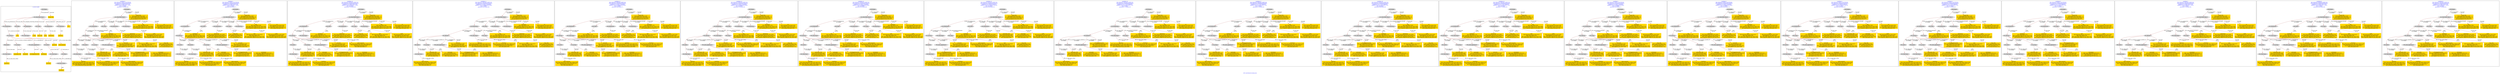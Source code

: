 digraph n0 {
fontcolor="blue"
remincross="true"
label="s26-s-san-francisco-moma.json"
subgraph cluster_0 {
label="1-correct model"
n2[style="filled",color="white",fillcolor="lightgray",label="E12_Production1"];
n3[style="filled",color="white",fillcolor="lightgray",label="E21_Person1"];
n4[style="filled",color="white",fillcolor="lightgray",label="E69_Death1"];
n5[style="filled",color="white",fillcolor="lightgray",label="E74_Group1"];
n6[style="filled",color="white",fillcolor="lightgray",label="E82_Actor_Appellation1"];
n7[style="filled",color="white",fillcolor="lightgray",label="E67_Birth1"];
n8[shape="plaintext",style="filled",fillcolor="gold",label="artistURI"];
n9[style="filled",color="white",fillcolor="lightgray",label="E22_Man-Made_Object1"];
n10[style="filled",color="white",fillcolor="lightgray",label="E35_Title1"];
n11[style="filled",color="white",fillcolor="lightgray",label="E8_Acquisition1"];
n12[style="filled",color="white",fillcolor="lightgray",label="E55_Type1"];
n13[style="filled",color="white",fillcolor="lightgray",label="E54_Dimension1"];
n14[style="filled",color="white",fillcolor="lightgray",label="E78_Collection1"];
n15[shape="plaintext",style="filled",fillcolor="gold",label="url"];
n16[shape="plaintext",style="filled",fillcolor="gold",label="title"];
n17[style="filled",color="white",fillcolor="lightgray",label="E38_Image1"];
n18[shape="plaintext",style="filled",fillcolor="gold",label="image-URL"];
n19[style="filled",color="white",fillcolor="lightgray",label="E48_Place_Name1"];
n20[shape="plaintext",style="filled",fillcolor="gold",label="birthPlace"];
n21[style="filled",color="white",fillcolor="lightgray",label="E52_Time-Span1"];
n22[shape="plaintext",style="filled",fillcolor="gold",label="birthYear"];
n23[style="filled",color="white",fillcolor="lightgray",label="E52_Time-Span2"];
n24[shape="plaintext",style="filled",fillcolor="gold",label="deathYear"];
n25[style="filled",color="white",fillcolor="lightgray",label="E52_Time-Span3"];
n26[shape="plaintext",style="filled",fillcolor="gold",label="when-acquired"];
n27[style="filled",color="white",fillcolor="lightgray",label="E53_Place1"];
n28[shape="plaintext",style="filled",fillcolor="gold",label="dimensions"];
n29[shape="plaintext",style="filled",fillcolor="gold",label="Type_URI"];
n30[shape="plaintext",style="filled",fillcolor="gold",label="type"];
n31[shape="plaintext",style="filled",fillcolor="gold",label="nationality_URI"];
n32[shape="plaintext",style="filled",fillcolor="gold",label="nationality"];
n33[shape="plaintext",style="filled",fillcolor="gold",label="collection"];
n34[shape="plaintext",style="filled",fillcolor="gold",label="artistAppellationURI"];
n35[shape="plaintext",style="filled",fillcolor="gold",label="artistName"];
n36[shape="plaintext",style="filled",fillcolor="gold",label="credit"];
}
subgraph cluster_1 {
label="candidate 0\nlink coherence:0.9655172413793104\nnode coherence:0.9629629629629629\nconfidence:0.4728091185737792\nmapping score:0.530674027178914\ncost:127.99889\n-precision:0.79-recall:0.68"
n38[style="filled",color="white",fillcolor="lightgray",label="E12_Production1"];
n39[style="filled",color="white",fillcolor="lightgray",label="E21_Person1"];
n40[style="filled",color="white",fillcolor="lightgray",label="E55_Type1"];
n41[style="filled",color="white",fillcolor="lightgray",label="E67_Birth1"];
n42[style="filled",color="white",fillcolor="lightgray",label="E69_Death1"];
n43[style="filled",color="white",fillcolor="lightgray",label="E74_Group1"];
n44[style="filled",color="white",fillcolor="lightgray",label="E82_Actor_Appellation1"];
n45[style="filled",color="white",fillcolor="lightgray",label="E22_Man-Made_Object1"];
n46[style="filled",color="white",fillcolor="lightgray",label="E35_Title1"];
n47[style="filled",color="white",fillcolor="lightgray",label="E54_Dimension1"];
n48[style="filled",color="white",fillcolor="lightgray",label="E8_Acquisition1"];
n49[style="filled",color="white",fillcolor="lightgray",label="E38_Image1"];
n50[style="filled",color="white",fillcolor="lightgray",label="E52_Time-Span1"];
n51[style="filled",color="white",fillcolor="lightgray",label="E52_Time-Span3"];
n52[shape="plaintext",style="filled",fillcolor="gold",label="artistAppellationURI\n[E82_Actor_Appellation,classLink,0.891]\n[E21_Person,classLink,0.049]\n[E39_Actor,classLink,0.043]\n[E30_Right,P3_has_note,0.017]"];
n53[shape="plaintext",style="filled",fillcolor="gold",label="nationality_URI\n[E74_Group,classLink,0.646]\n[E55_Type,classLink,0.203]\n[E57_Material,classLink,0.106]\n[E55_Type,label,0.044]"];
n54[shape="plaintext",style="filled",fillcolor="gold",label="title\n[E35_Title,label,0.296]\n[E22_Man-Made_Object,P3_has_note,0.284]\n[E73_Information_Object,P3_has_note,0.248]\n[E33_Linguistic_Object,P3_has_note,0.172]"];
n55[shape="plaintext",style="filled",fillcolor="gold",label="image-URL\n[E38_Image,classLink,0.699]\n[E22_Man-Made_Object,classLink,0.126]\n[E78_Collection,classLink,0.099]\n[E34_Inscription,P3_has_note,0.077]"];
n56[shape="plaintext",style="filled",fillcolor="gold",label="type\n[E8_Acquisition,P3_has_note,0.427]\n[E55_Type,label,0.216]\n[E22_Man-Made_Object,P3_has_note,0.192]\n[E73_Information_Object,P3_has_note,0.164]"];
n57[shape="plaintext",style="filled",fillcolor="gold",label="when-acquired\n[E52_Time-Span,P82_at_some_time_within,0.458]\n[E52_Time-Span,P82b_end_of_the_end,0.34]\n[E38_Image,classLink,0.101]\n[E52_Time-Span,label,0.1]"];
n58[shape="plaintext",style="filled",fillcolor="gold",label="url\n[E78_Collection,classLink,0.354]\n[E30_Right,P3_has_note,0.244]\n[E22_Man-Made_Object,classLink,0.21]\n[E38_Image,classLink,0.191]"];
n59[shape="plaintext",style="filled",fillcolor="gold",label="birthYear\n[E52_Time-Span,P82b_end_of_the_end,0.431]\n[E52_Time-Span,P82_at_some_time_within,0.307]\n[E52_Time-Span,P82a_begin_of_the_begin,0.18]\n[E12_Production,P3_has_note,0.082]"];
n60[shape="plaintext",style="filled",fillcolor="gold",label="dimensions\n[E54_Dimension,P3_has_note,0.865]\n[E22_Man-Made_Object,P3_has_note,0.072]\n[E82_Actor_Appellation,label,0.036]\n[E33_Linguistic_Object,P3_has_note,0.027]"];
n61[shape="plaintext",style="filled",fillcolor="gold",label="credit\n[E8_Acquisition,P3_has_note,0.404]\n[E30_Right,P3_has_note,0.403]\n[E22_Man-Made_Object,P3_has_note,0.103]\n[E33_Linguistic_Object,P3_has_note,0.09]"];
n62[shape="plaintext",style="filled",fillcolor="gold",label="deathYear\n[E52_Time-Span,P82_at_some_time_within,0.378]\n[E52_Time-Span,P82b_end_of_the_end,0.37]\n[E12_Production,P3_has_note,0.173]\n[E35_Title,label,0.079]"];
n63[shape="plaintext",style="filled",fillcolor="gold",label="nationality\n[E74_Group,label,0.542]\n[E74_Group,classLink,0.245]\n[E8_Acquisition,P3_has_note,0.109]\n[E55_Type,label,0.103]"];
n64[shape="plaintext",style="filled",fillcolor="gold",label="artistURI\n[E21_Person,classLink,0.328]\n[E39_Actor,classLink,0.283]\n[E82_Actor_Appellation,classLink,0.281]\n[E30_Right,P3_has_note,0.108]"];
n65[shape="plaintext",style="filled",fillcolor="gold",label="Type_URI\n[E55_Type,classLink,0.524]\n[E57_Material,classLink,0.164]\n[E55_Type,label,0.157]\n[E74_Group,classLink,0.155]"];
n66[shape="plaintext",style="filled",fillcolor="gold",label="artistName\n[E82_Actor_Appellation,label,0.41]\n[E22_Man-Made_Object,P3_has_note,0.209]\n[E30_Right,P3_has_note,0.2]\n[E73_Information_Object,P3_has_note,0.181]"];
n67[shape="plaintext",style="filled",fillcolor="gold",label="birthPlace\n[E35_Title,label,0.278]\n[E33_Linguistic_Object,P3_has_note,0.273]\n[E22_Man-Made_Object,P3_has_note,0.238]\n[E8_Acquisition,P3_has_note,0.212]"];
}
subgraph cluster_2 {
label="candidate 1\nlink coherence:0.9655172413793104\nnode coherence:0.9629629629629629\nconfidence:0.4728091185737792\nmapping score:0.530674027178914\ncost:127.99893\n-precision:0.83-recall:0.71"
n69[style="filled",color="white",fillcolor="lightgray",label="E12_Production1"];
n70[style="filled",color="white",fillcolor="lightgray",label="E21_Person1"];
n71[style="filled",color="white",fillcolor="lightgray",label="E67_Birth1"];
n72[style="filled",color="white",fillcolor="lightgray",label="E69_Death1"];
n73[style="filled",color="white",fillcolor="lightgray",label="E74_Group1"];
n74[style="filled",color="white",fillcolor="lightgray",label="E82_Actor_Appellation1"];
n75[style="filled",color="white",fillcolor="lightgray",label="E22_Man-Made_Object1"];
n76[style="filled",color="white",fillcolor="lightgray",label="E35_Title1"];
n77[style="filled",color="white",fillcolor="lightgray",label="E54_Dimension1"];
n78[style="filled",color="white",fillcolor="lightgray",label="E55_Type2"];
n79[style="filled",color="white",fillcolor="lightgray",label="E8_Acquisition1"];
n80[style="filled",color="white",fillcolor="lightgray",label="E38_Image1"];
n81[style="filled",color="white",fillcolor="lightgray",label="E52_Time-Span1"];
n82[style="filled",color="white",fillcolor="lightgray",label="E52_Time-Span3"];
n83[shape="plaintext",style="filled",fillcolor="gold",label="artistAppellationURI\n[E82_Actor_Appellation,classLink,0.891]\n[E21_Person,classLink,0.049]\n[E39_Actor,classLink,0.043]\n[E30_Right,P3_has_note,0.017]"];
n84[shape="plaintext",style="filled",fillcolor="gold",label="nationality_URI\n[E74_Group,classLink,0.646]\n[E55_Type,classLink,0.203]\n[E57_Material,classLink,0.106]\n[E55_Type,label,0.044]"];
n85[shape="plaintext",style="filled",fillcolor="gold",label="title\n[E35_Title,label,0.296]\n[E22_Man-Made_Object,P3_has_note,0.284]\n[E73_Information_Object,P3_has_note,0.248]\n[E33_Linguistic_Object,P3_has_note,0.172]"];
n86[shape="plaintext",style="filled",fillcolor="gold",label="image-URL\n[E38_Image,classLink,0.699]\n[E22_Man-Made_Object,classLink,0.126]\n[E78_Collection,classLink,0.099]\n[E34_Inscription,P3_has_note,0.077]"];
n87[shape="plaintext",style="filled",fillcolor="gold",label="when-acquired\n[E52_Time-Span,P82_at_some_time_within,0.458]\n[E52_Time-Span,P82b_end_of_the_end,0.34]\n[E38_Image,classLink,0.101]\n[E52_Time-Span,label,0.1]"];
n88[shape="plaintext",style="filled",fillcolor="gold",label="url\n[E78_Collection,classLink,0.354]\n[E30_Right,P3_has_note,0.244]\n[E22_Man-Made_Object,classLink,0.21]\n[E38_Image,classLink,0.191]"];
n89[shape="plaintext",style="filled",fillcolor="gold",label="Type_URI\n[E55_Type,classLink,0.524]\n[E57_Material,classLink,0.164]\n[E55_Type,label,0.157]\n[E74_Group,classLink,0.155]"];
n90[shape="plaintext",style="filled",fillcolor="gold",label="birthYear\n[E52_Time-Span,P82b_end_of_the_end,0.431]\n[E52_Time-Span,P82_at_some_time_within,0.307]\n[E52_Time-Span,P82a_begin_of_the_begin,0.18]\n[E12_Production,P3_has_note,0.082]"];
n91[shape="plaintext",style="filled",fillcolor="gold",label="dimensions\n[E54_Dimension,P3_has_note,0.865]\n[E22_Man-Made_Object,P3_has_note,0.072]\n[E82_Actor_Appellation,label,0.036]\n[E33_Linguistic_Object,P3_has_note,0.027]"];
n92[shape="plaintext",style="filled",fillcolor="gold",label="credit\n[E8_Acquisition,P3_has_note,0.404]\n[E30_Right,P3_has_note,0.403]\n[E22_Man-Made_Object,P3_has_note,0.103]\n[E33_Linguistic_Object,P3_has_note,0.09]"];
n93[shape="plaintext",style="filled",fillcolor="gold",label="type\n[E8_Acquisition,P3_has_note,0.427]\n[E55_Type,label,0.216]\n[E22_Man-Made_Object,P3_has_note,0.192]\n[E73_Information_Object,P3_has_note,0.164]"];
n94[shape="plaintext",style="filled",fillcolor="gold",label="deathYear\n[E52_Time-Span,P82_at_some_time_within,0.378]\n[E52_Time-Span,P82b_end_of_the_end,0.37]\n[E12_Production,P3_has_note,0.173]\n[E35_Title,label,0.079]"];
n95[shape="plaintext",style="filled",fillcolor="gold",label="nationality\n[E74_Group,label,0.542]\n[E74_Group,classLink,0.245]\n[E8_Acquisition,P3_has_note,0.109]\n[E55_Type,label,0.103]"];
n96[shape="plaintext",style="filled",fillcolor="gold",label="artistURI\n[E21_Person,classLink,0.328]\n[E39_Actor,classLink,0.283]\n[E82_Actor_Appellation,classLink,0.281]\n[E30_Right,P3_has_note,0.108]"];
n97[shape="plaintext",style="filled",fillcolor="gold",label="artistName\n[E82_Actor_Appellation,label,0.41]\n[E22_Man-Made_Object,P3_has_note,0.209]\n[E30_Right,P3_has_note,0.2]\n[E73_Information_Object,P3_has_note,0.181]"];
n98[shape="plaintext",style="filled",fillcolor="gold",label="birthPlace\n[E35_Title,label,0.278]\n[E33_Linguistic_Object,P3_has_note,0.273]\n[E22_Man-Made_Object,P3_has_note,0.238]\n[E8_Acquisition,P3_has_note,0.212]"];
}
subgraph cluster_3 {
label="candidate 10\nlink coherence:0.9642857142857143\nnode coherence:0.9629629629629629\nconfidence:0.4728091185737792\nmapping score:0.530674027178914\ncost:126.99896\n-precision:0.79-recall:0.65"
n100[style="filled",color="white",fillcolor="lightgray",label="E12_Production1"];
n101[style="filled",color="white",fillcolor="lightgray",label="E21_Person1"];
n102[style="filled",color="white",fillcolor="lightgray",label="E52_Time-Span2"];
n103[style="filled",color="white",fillcolor="lightgray",label="E67_Birth1"];
n104[style="filled",color="white",fillcolor="lightgray",label="E74_Group1"];
n105[style="filled",color="white",fillcolor="lightgray",label="E82_Actor_Appellation1"];
n106[style="filled",color="white",fillcolor="lightgray",label="E22_Man-Made_Object1"];
n107[style="filled",color="white",fillcolor="lightgray",label="E35_Title1"];
n108[style="filled",color="white",fillcolor="lightgray",label="E54_Dimension1"];
n109[style="filled",color="white",fillcolor="lightgray",label="E55_Type2"];
n110[style="filled",color="white",fillcolor="lightgray",label="E8_Acquisition1"];
n111[style="filled",color="white",fillcolor="lightgray",label="E38_Image1"];
n112[style="filled",color="white",fillcolor="lightgray",label="E52_Time-Span1"];
n113[shape="plaintext",style="filled",fillcolor="gold",label="artistAppellationURI\n[E82_Actor_Appellation,classLink,0.891]\n[E21_Person,classLink,0.049]\n[E39_Actor,classLink,0.043]\n[E30_Right,P3_has_note,0.017]"];
n114[shape="plaintext",style="filled",fillcolor="gold",label="nationality_URI\n[E74_Group,classLink,0.646]\n[E55_Type,classLink,0.203]\n[E57_Material,classLink,0.106]\n[E55_Type,label,0.044]"];
n115[shape="plaintext",style="filled",fillcolor="gold",label="title\n[E35_Title,label,0.296]\n[E22_Man-Made_Object,P3_has_note,0.284]\n[E73_Information_Object,P3_has_note,0.248]\n[E33_Linguistic_Object,P3_has_note,0.172]"];
n116[shape="plaintext",style="filled",fillcolor="gold",label="image-URL\n[E38_Image,classLink,0.699]\n[E22_Man-Made_Object,classLink,0.126]\n[E78_Collection,classLink,0.099]\n[E34_Inscription,P3_has_note,0.077]"];
n117[shape="plaintext",style="filled",fillcolor="gold",label="url\n[E78_Collection,classLink,0.354]\n[E30_Right,P3_has_note,0.244]\n[E22_Man-Made_Object,classLink,0.21]\n[E38_Image,classLink,0.191]"];
n118[shape="plaintext",style="filled",fillcolor="gold",label="Type_URI\n[E55_Type,classLink,0.524]\n[E57_Material,classLink,0.164]\n[E55_Type,label,0.157]\n[E74_Group,classLink,0.155]"];
n119[shape="plaintext",style="filled",fillcolor="gold",label="birthYear\n[E52_Time-Span,P82b_end_of_the_end,0.431]\n[E52_Time-Span,P82_at_some_time_within,0.307]\n[E52_Time-Span,P82a_begin_of_the_begin,0.18]\n[E12_Production,P3_has_note,0.082]"];
n120[shape="plaintext",style="filled",fillcolor="gold",label="dimensions\n[E54_Dimension,P3_has_note,0.865]\n[E22_Man-Made_Object,P3_has_note,0.072]\n[E82_Actor_Appellation,label,0.036]\n[E33_Linguistic_Object,P3_has_note,0.027]"];
n121[shape="plaintext",style="filled",fillcolor="gold",label="credit\n[E8_Acquisition,P3_has_note,0.404]\n[E30_Right,P3_has_note,0.403]\n[E22_Man-Made_Object,P3_has_note,0.103]\n[E33_Linguistic_Object,P3_has_note,0.09]"];
n122[shape="plaintext",style="filled",fillcolor="gold",label="type\n[E8_Acquisition,P3_has_note,0.427]\n[E55_Type,label,0.216]\n[E22_Man-Made_Object,P3_has_note,0.192]\n[E73_Information_Object,P3_has_note,0.164]"];
n123[shape="plaintext",style="filled",fillcolor="gold",label="deathYear\n[E52_Time-Span,P82_at_some_time_within,0.378]\n[E52_Time-Span,P82b_end_of_the_end,0.37]\n[E12_Production,P3_has_note,0.173]\n[E35_Title,label,0.079]"];
n124[shape="plaintext",style="filled",fillcolor="gold",label="nationality\n[E74_Group,label,0.542]\n[E74_Group,classLink,0.245]\n[E8_Acquisition,P3_has_note,0.109]\n[E55_Type,label,0.103]"];
n125[shape="plaintext",style="filled",fillcolor="gold",label="artistURI\n[E21_Person,classLink,0.328]\n[E39_Actor,classLink,0.283]\n[E82_Actor_Appellation,classLink,0.281]\n[E30_Right,P3_has_note,0.108]"];
n126[shape="plaintext",style="filled",fillcolor="gold",label="when-acquired\n[E52_Time-Span,P82_at_some_time_within,0.458]\n[E52_Time-Span,P82b_end_of_the_end,0.34]\n[E38_Image,classLink,0.101]\n[E52_Time-Span,label,0.1]"];
n127[shape="plaintext",style="filled",fillcolor="gold",label="artistName\n[E82_Actor_Appellation,label,0.41]\n[E22_Man-Made_Object,P3_has_note,0.209]\n[E30_Right,P3_has_note,0.2]\n[E73_Information_Object,P3_has_note,0.181]"];
n128[shape="plaintext",style="filled",fillcolor="gold",label="birthPlace\n[E35_Title,label,0.278]\n[E33_Linguistic_Object,P3_has_note,0.273]\n[E22_Man-Made_Object,P3_has_note,0.238]\n[E8_Acquisition,P3_has_note,0.212]"];
}
subgraph cluster_4 {
label="candidate 11\nlink coherence:0.9642857142857143\nnode coherence:0.9629629629629629\nconfidence:0.4710557773120932\nmapping score:0.5300895800916854\ncost:27.99892\n-precision:0.82-recall:0.68"
n130[style="filled",color="white",fillcolor="lightgray",label="E12_Production1"];
n131[style="filled",color="white",fillcolor="lightgray",label="E21_Person1"];
n132[style="filled",color="white",fillcolor="lightgray",label="E52_Time-Span2"];
n133[style="filled",color="white",fillcolor="lightgray",label="E55_Type1"];
n134[style="filled",color="white",fillcolor="lightgray",label="E67_Birth1"];
n135[style="filled",color="white",fillcolor="lightgray",label="E74_Group1"];
n136[style="filled",color="white",fillcolor="lightgray",label="E82_Actor_Appellation1"];
n137[style="filled",color="white",fillcolor="lightgray",label="E22_Man-Made_Object1"];
n138[style="filled",color="white",fillcolor="lightgray",label="E35_Title1"];
n139[style="filled",color="white",fillcolor="lightgray",label="E54_Dimension1"];
n140[style="filled",color="white",fillcolor="lightgray",label="E8_Acquisition1"];
n141[style="filled",color="white",fillcolor="lightgray",label="E38_Image1"];
n142[style="filled",color="white",fillcolor="lightgray",label="E52_Time-Span1"];
n143[shape="plaintext",style="filled",fillcolor="gold",label="artistAppellationURI\n[E82_Actor_Appellation,classLink,0.891]\n[E21_Person,classLink,0.049]\n[E39_Actor,classLink,0.043]\n[E30_Right,P3_has_note,0.017]"];
n144[shape="plaintext",style="filled",fillcolor="gold",label="nationality_URI\n[E74_Group,classLink,0.646]\n[E55_Type,classLink,0.203]\n[E57_Material,classLink,0.106]\n[E55_Type,label,0.044]"];
n145[shape="plaintext",style="filled",fillcolor="gold",label="birthPlace\n[E35_Title,label,0.278]\n[E33_Linguistic_Object,P3_has_note,0.273]\n[E22_Man-Made_Object,P3_has_note,0.238]\n[E8_Acquisition,P3_has_note,0.212]"];
n146[shape="plaintext",style="filled",fillcolor="gold",label="image-URL\n[E38_Image,classLink,0.699]\n[E22_Man-Made_Object,classLink,0.126]\n[E78_Collection,classLink,0.099]\n[E34_Inscription,P3_has_note,0.077]"];
n147[shape="plaintext",style="filled",fillcolor="gold",label="type\n[E8_Acquisition,P3_has_note,0.427]\n[E55_Type,label,0.216]\n[E22_Man-Made_Object,P3_has_note,0.192]\n[E73_Information_Object,P3_has_note,0.164]"];
n148[shape="plaintext",style="filled",fillcolor="gold",label="url\n[E78_Collection,classLink,0.354]\n[E30_Right,P3_has_note,0.244]\n[E22_Man-Made_Object,classLink,0.21]\n[E38_Image,classLink,0.191]"];
n149[shape="plaintext",style="filled",fillcolor="gold",label="dimensions\n[E54_Dimension,P3_has_note,0.865]\n[E22_Man-Made_Object,P3_has_note,0.072]\n[E82_Actor_Appellation,label,0.036]\n[E33_Linguistic_Object,P3_has_note,0.027]"];
n150[shape="plaintext",style="filled",fillcolor="gold",label="credit\n[E8_Acquisition,P3_has_note,0.404]\n[E30_Right,P3_has_note,0.403]\n[E22_Man-Made_Object,P3_has_note,0.103]\n[E33_Linguistic_Object,P3_has_note,0.09]"];
n151[shape="plaintext",style="filled",fillcolor="gold",label="when-acquired\n[E52_Time-Span,P82_at_some_time_within,0.458]\n[E52_Time-Span,P82b_end_of_the_end,0.34]\n[E38_Image,classLink,0.101]\n[E52_Time-Span,label,0.1]"];
n152[shape="plaintext",style="filled",fillcolor="gold",label="nationality\n[E74_Group,label,0.542]\n[E74_Group,classLink,0.245]\n[E8_Acquisition,P3_has_note,0.109]\n[E55_Type,label,0.103]"];
n153[shape="plaintext",style="filled",fillcolor="gold",label="artistURI\n[E21_Person,classLink,0.328]\n[E39_Actor,classLink,0.283]\n[E82_Actor_Appellation,classLink,0.281]\n[E30_Right,P3_has_note,0.108]"];
n154[shape="plaintext",style="filled",fillcolor="gold",label="Type_URI\n[E55_Type,classLink,0.524]\n[E57_Material,classLink,0.164]\n[E55_Type,label,0.157]\n[E74_Group,classLink,0.155]"];
n155[shape="plaintext",style="filled",fillcolor="gold",label="birthYear\n[E52_Time-Span,P82b_end_of_the_end,0.431]\n[E52_Time-Span,P82_at_some_time_within,0.307]\n[E52_Time-Span,P82a_begin_of_the_begin,0.18]\n[E12_Production,P3_has_note,0.082]"];
n156[shape="plaintext",style="filled",fillcolor="gold",label="deathYear\n[E52_Time-Span,P82_at_some_time_within,0.378]\n[E52_Time-Span,P82b_end_of_the_end,0.37]\n[E12_Production,P3_has_note,0.173]\n[E35_Title,label,0.079]"];
n157[shape="plaintext",style="filled",fillcolor="gold",label="artistName\n[E82_Actor_Appellation,label,0.41]\n[E22_Man-Made_Object,P3_has_note,0.209]\n[E30_Right,P3_has_note,0.2]\n[E73_Information_Object,P3_has_note,0.181]"];
n158[shape="plaintext",style="filled",fillcolor="gold",label="title\n[E35_Title,label,0.296]\n[E22_Man-Made_Object,P3_has_note,0.284]\n[E73_Information_Object,P3_has_note,0.248]\n[E33_Linguistic_Object,P3_has_note,0.172]"];
}
subgraph cluster_5 {
label="candidate 12\nlink coherence:0.9642857142857143\nnode coherence:0.9629629629629629\nconfidence:0.4710557773120932\nmapping score:0.5300895800916854\ncost:27.99896\n-precision:0.86-recall:0.71"
n160[style="filled",color="white",fillcolor="lightgray",label="E12_Production1"];
n161[style="filled",color="white",fillcolor="lightgray",label="E21_Person1"];
n162[style="filled",color="white",fillcolor="lightgray",label="E52_Time-Span2"];
n163[style="filled",color="white",fillcolor="lightgray",label="E67_Birth1"];
n164[style="filled",color="white",fillcolor="lightgray",label="E74_Group1"];
n165[style="filled",color="white",fillcolor="lightgray",label="E82_Actor_Appellation1"];
n166[style="filled",color="white",fillcolor="lightgray",label="E22_Man-Made_Object1"];
n167[style="filled",color="white",fillcolor="lightgray",label="E35_Title1"];
n168[style="filled",color="white",fillcolor="lightgray",label="E54_Dimension1"];
n169[style="filled",color="white",fillcolor="lightgray",label="E55_Type2"];
n170[style="filled",color="white",fillcolor="lightgray",label="E8_Acquisition1"];
n171[style="filled",color="white",fillcolor="lightgray",label="E38_Image1"];
n172[style="filled",color="white",fillcolor="lightgray",label="E52_Time-Span1"];
n173[shape="plaintext",style="filled",fillcolor="gold",label="artistAppellationURI\n[E82_Actor_Appellation,classLink,0.891]\n[E21_Person,classLink,0.049]\n[E39_Actor,classLink,0.043]\n[E30_Right,P3_has_note,0.017]"];
n174[shape="plaintext",style="filled",fillcolor="gold",label="nationality_URI\n[E74_Group,classLink,0.646]\n[E55_Type,classLink,0.203]\n[E57_Material,classLink,0.106]\n[E55_Type,label,0.044]"];
n175[shape="plaintext",style="filled",fillcolor="gold",label="birthPlace\n[E35_Title,label,0.278]\n[E33_Linguistic_Object,P3_has_note,0.273]\n[E22_Man-Made_Object,P3_has_note,0.238]\n[E8_Acquisition,P3_has_note,0.212]"];
n176[shape="plaintext",style="filled",fillcolor="gold",label="image-URL\n[E38_Image,classLink,0.699]\n[E22_Man-Made_Object,classLink,0.126]\n[E78_Collection,classLink,0.099]\n[E34_Inscription,P3_has_note,0.077]"];
n177[shape="plaintext",style="filled",fillcolor="gold",label="url\n[E78_Collection,classLink,0.354]\n[E30_Right,P3_has_note,0.244]\n[E22_Man-Made_Object,classLink,0.21]\n[E38_Image,classLink,0.191]"];
n178[shape="plaintext",style="filled",fillcolor="gold",label="Type_URI\n[E55_Type,classLink,0.524]\n[E57_Material,classLink,0.164]\n[E55_Type,label,0.157]\n[E74_Group,classLink,0.155]"];
n179[shape="plaintext",style="filled",fillcolor="gold",label="dimensions\n[E54_Dimension,P3_has_note,0.865]\n[E22_Man-Made_Object,P3_has_note,0.072]\n[E82_Actor_Appellation,label,0.036]\n[E33_Linguistic_Object,P3_has_note,0.027]"];
n180[shape="plaintext",style="filled",fillcolor="gold",label="credit\n[E8_Acquisition,P3_has_note,0.404]\n[E30_Right,P3_has_note,0.403]\n[E22_Man-Made_Object,P3_has_note,0.103]\n[E33_Linguistic_Object,P3_has_note,0.09]"];
n181[shape="plaintext",style="filled",fillcolor="gold",label="type\n[E8_Acquisition,P3_has_note,0.427]\n[E55_Type,label,0.216]\n[E22_Man-Made_Object,P3_has_note,0.192]\n[E73_Information_Object,P3_has_note,0.164]"];
n182[shape="plaintext",style="filled",fillcolor="gold",label="when-acquired\n[E52_Time-Span,P82_at_some_time_within,0.458]\n[E52_Time-Span,P82b_end_of_the_end,0.34]\n[E38_Image,classLink,0.101]\n[E52_Time-Span,label,0.1]"];
n183[shape="plaintext",style="filled",fillcolor="gold",label="nationality\n[E74_Group,label,0.542]\n[E74_Group,classLink,0.245]\n[E8_Acquisition,P3_has_note,0.109]\n[E55_Type,label,0.103]"];
n184[shape="plaintext",style="filled",fillcolor="gold",label="artistURI\n[E21_Person,classLink,0.328]\n[E39_Actor,classLink,0.283]\n[E82_Actor_Appellation,classLink,0.281]\n[E30_Right,P3_has_note,0.108]"];
n185[shape="plaintext",style="filled",fillcolor="gold",label="birthYear\n[E52_Time-Span,P82b_end_of_the_end,0.431]\n[E52_Time-Span,P82_at_some_time_within,0.307]\n[E52_Time-Span,P82a_begin_of_the_begin,0.18]\n[E12_Production,P3_has_note,0.082]"];
n186[shape="plaintext",style="filled",fillcolor="gold",label="deathYear\n[E52_Time-Span,P82_at_some_time_within,0.378]\n[E52_Time-Span,P82b_end_of_the_end,0.37]\n[E12_Production,P3_has_note,0.173]\n[E35_Title,label,0.079]"];
n187[shape="plaintext",style="filled",fillcolor="gold",label="artistName\n[E82_Actor_Appellation,label,0.41]\n[E22_Man-Made_Object,P3_has_note,0.209]\n[E30_Right,P3_has_note,0.2]\n[E73_Information_Object,P3_has_note,0.181]"];
n188[shape="plaintext",style="filled",fillcolor="gold",label="title\n[E35_Title,label,0.296]\n[E22_Man-Made_Object,P3_has_note,0.284]\n[E73_Information_Object,P3_has_note,0.248]\n[E33_Linguistic_Object,P3_has_note,0.172]"];
}
subgraph cluster_6 {
label="candidate 13\nlink coherence:0.9642857142857143\nnode coherence:0.9629629629629629\nconfidence:0.4710557773120932\nmapping score:0.5300895800916854\ncost:126.99892\n-precision:0.79-recall:0.65"
n190[style="filled",color="white",fillcolor="lightgray",label="E12_Production1"];
n191[style="filled",color="white",fillcolor="lightgray",label="E21_Person1"];
n192[style="filled",color="white",fillcolor="lightgray",label="E52_Time-Span2"];
n193[style="filled",color="white",fillcolor="lightgray",label="E55_Type1"];
n194[style="filled",color="white",fillcolor="lightgray",label="E67_Birth1"];
n195[style="filled",color="white",fillcolor="lightgray",label="E74_Group1"];
n196[style="filled",color="white",fillcolor="lightgray",label="E82_Actor_Appellation1"];
n197[style="filled",color="white",fillcolor="lightgray",label="E22_Man-Made_Object1"];
n198[style="filled",color="white",fillcolor="lightgray",label="E35_Title1"];
n199[style="filled",color="white",fillcolor="lightgray",label="E54_Dimension1"];
n200[style="filled",color="white",fillcolor="lightgray",label="E8_Acquisition1"];
n201[style="filled",color="white",fillcolor="lightgray",label="E38_Image1"];
n202[style="filled",color="white",fillcolor="lightgray",label="E52_Time-Span1"];
n203[shape="plaintext",style="filled",fillcolor="gold",label="artistAppellationURI\n[E82_Actor_Appellation,classLink,0.891]\n[E21_Person,classLink,0.049]\n[E39_Actor,classLink,0.043]\n[E30_Right,P3_has_note,0.017]"];
n204[shape="plaintext",style="filled",fillcolor="gold",label="nationality_URI\n[E74_Group,classLink,0.646]\n[E55_Type,classLink,0.203]\n[E57_Material,classLink,0.106]\n[E55_Type,label,0.044]"];
n205[shape="plaintext",style="filled",fillcolor="gold",label="birthPlace\n[E35_Title,label,0.278]\n[E33_Linguistic_Object,P3_has_note,0.273]\n[E22_Man-Made_Object,P3_has_note,0.238]\n[E8_Acquisition,P3_has_note,0.212]"];
n206[shape="plaintext",style="filled",fillcolor="gold",label="image-URL\n[E38_Image,classLink,0.699]\n[E22_Man-Made_Object,classLink,0.126]\n[E78_Collection,classLink,0.099]\n[E34_Inscription,P3_has_note,0.077]"];
n207[shape="plaintext",style="filled",fillcolor="gold",label="type\n[E8_Acquisition,P3_has_note,0.427]\n[E55_Type,label,0.216]\n[E22_Man-Made_Object,P3_has_note,0.192]\n[E73_Information_Object,P3_has_note,0.164]"];
n208[shape="plaintext",style="filled",fillcolor="gold",label="url\n[E78_Collection,classLink,0.354]\n[E30_Right,P3_has_note,0.244]\n[E22_Man-Made_Object,classLink,0.21]\n[E38_Image,classLink,0.191]"];
n209[shape="plaintext",style="filled",fillcolor="gold",label="birthYear\n[E52_Time-Span,P82b_end_of_the_end,0.431]\n[E52_Time-Span,P82_at_some_time_within,0.307]\n[E52_Time-Span,P82a_begin_of_the_begin,0.18]\n[E12_Production,P3_has_note,0.082]"];
n210[shape="plaintext",style="filled",fillcolor="gold",label="dimensions\n[E54_Dimension,P3_has_note,0.865]\n[E22_Man-Made_Object,P3_has_note,0.072]\n[E82_Actor_Appellation,label,0.036]\n[E33_Linguistic_Object,P3_has_note,0.027]"];
n211[shape="plaintext",style="filled",fillcolor="gold",label="credit\n[E8_Acquisition,P3_has_note,0.404]\n[E30_Right,P3_has_note,0.403]\n[E22_Man-Made_Object,P3_has_note,0.103]\n[E33_Linguistic_Object,P3_has_note,0.09]"];
n212[shape="plaintext",style="filled",fillcolor="gold",label="deathYear\n[E52_Time-Span,P82_at_some_time_within,0.378]\n[E52_Time-Span,P82b_end_of_the_end,0.37]\n[E12_Production,P3_has_note,0.173]\n[E35_Title,label,0.079]"];
n213[shape="plaintext",style="filled",fillcolor="gold",label="nationality\n[E74_Group,label,0.542]\n[E74_Group,classLink,0.245]\n[E8_Acquisition,P3_has_note,0.109]\n[E55_Type,label,0.103]"];
n214[shape="plaintext",style="filled",fillcolor="gold",label="artistURI\n[E21_Person,classLink,0.328]\n[E39_Actor,classLink,0.283]\n[E82_Actor_Appellation,classLink,0.281]\n[E30_Right,P3_has_note,0.108]"];
n215[shape="plaintext",style="filled",fillcolor="gold",label="Type_URI\n[E55_Type,classLink,0.524]\n[E57_Material,classLink,0.164]\n[E55_Type,label,0.157]\n[E74_Group,classLink,0.155]"];
n216[shape="plaintext",style="filled",fillcolor="gold",label="when-acquired\n[E52_Time-Span,P82_at_some_time_within,0.458]\n[E52_Time-Span,P82b_end_of_the_end,0.34]\n[E38_Image,classLink,0.101]\n[E52_Time-Span,label,0.1]"];
n217[shape="plaintext",style="filled",fillcolor="gold",label="artistName\n[E82_Actor_Appellation,label,0.41]\n[E22_Man-Made_Object,P3_has_note,0.209]\n[E30_Right,P3_has_note,0.2]\n[E73_Information_Object,P3_has_note,0.181]"];
n218[shape="plaintext",style="filled",fillcolor="gold",label="title\n[E35_Title,label,0.296]\n[E22_Man-Made_Object,P3_has_note,0.284]\n[E73_Information_Object,P3_has_note,0.248]\n[E33_Linguistic_Object,P3_has_note,0.172]"];
}
subgraph cluster_7 {
label="candidate 14\nlink coherence:0.9642857142857143\nnode coherence:0.9629629629629629\nconfidence:0.4710557773120932\nmapping score:0.5300895800916854\ncost:126.99896\n-precision:0.82-recall:0.68"
n220[style="filled",color="white",fillcolor="lightgray",label="E12_Production1"];
n221[style="filled",color="white",fillcolor="lightgray",label="E21_Person1"];
n222[style="filled",color="white",fillcolor="lightgray",label="E52_Time-Span2"];
n223[style="filled",color="white",fillcolor="lightgray",label="E67_Birth1"];
n224[style="filled",color="white",fillcolor="lightgray",label="E74_Group1"];
n225[style="filled",color="white",fillcolor="lightgray",label="E82_Actor_Appellation1"];
n226[style="filled",color="white",fillcolor="lightgray",label="E22_Man-Made_Object1"];
n227[style="filled",color="white",fillcolor="lightgray",label="E35_Title1"];
n228[style="filled",color="white",fillcolor="lightgray",label="E54_Dimension1"];
n229[style="filled",color="white",fillcolor="lightgray",label="E55_Type2"];
n230[style="filled",color="white",fillcolor="lightgray",label="E8_Acquisition1"];
n231[style="filled",color="white",fillcolor="lightgray",label="E38_Image1"];
n232[style="filled",color="white",fillcolor="lightgray",label="E52_Time-Span1"];
n233[shape="plaintext",style="filled",fillcolor="gold",label="artistAppellationURI\n[E82_Actor_Appellation,classLink,0.891]\n[E21_Person,classLink,0.049]\n[E39_Actor,classLink,0.043]\n[E30_Right,P3_has_note,0.017]"];
n234[shape="plaintext",style="filled",fillcolor="gold",label="nationality_URI\n[E74_Group,classLink,0.646]\n[E55_Type,classLink,0.203]\n[E57_Material,classLink,0.106]\n[E55_Type,label,0.044]"];
n235[shape="plaintext",style="filled",fillcolor="gold",label="birthPlace\n[E35_Title,label,0.278]\n[E33_Linguistic_Object,P3_has_note,0.273]\n[E22_Man-Made_Object,P3_has_note,0.238]\n[E8_Acquisition,P3_has_note,0.212]"];
n236[shape="plaintext",style="filled",fillcolor="gold",label="image-URL\n[E38_Image,classLink,0.699]\n[E22_Man-Made_Object,classLink,0.126]\n[E78_Collection,classLink,0.099]\n[E34_Inscription,P3_has_note,0.077]"];
n237[shape="plaintext",style="filled",fillcolor="gold",label="url\n[E78_Collection,classLink,0.354]\n[E30_Right,P3_has_note,0.244]\n[E22_Man-Made_Object,classLink,0.21]\n[E38_Image,classLink,0.191]"];
n238[shape="plaintext",style="filled",fillcolor="gold",label="Type_URI\n[E55_Type,classLink,0.524]\n[E57_Material,classLink,0.164]\n[E55_Type,label,0.157]\n[E74_Group,classLink,0.155]"];
n239[shape="plaintext",style="filled",fillcolor="gold",label="birthYear\n[E52_Time-Span,P82b_end_of_the_end,0.431]\n[E52_Time-Span,P82_at_some_time_within,0.307]\n[E52_Time-Span,P82a_begin_of_the_begin,0.18]\n[E12_Production,P3_has_note,0.082]"];
n240[shape="plaintext",style="filled",fillcolor="gold",label="dimensions\n[E54_Dimension,P3_has_note,0.865]\n[E22_Man-Made_Object,P3_has_note,0.072]\n[E82_Actor_Appellation,label,0.036]\n[E33_Linguistic_Object,P3_has_note,0.027]"];
n241[shape="plaintext",style="filled",fillcolor="gold",label="credit\n[E8_Acquisition,P3_has_note,0.404]\n[E30_Right,P3_has_note,0.403]\n[E22_Man-Made_Object,P3_has_note,0.103]\n[E33_Linguistic_Object,P3_has_note,0.09]"];
n242[shape="plaintext",style="filled",fillcolor="gold",label="type\n[E8_Acquisition,P3_has_note,0.427]\n[E55_Type,label,0.216]\n[E22_Man-Made_Object,P3_has_note,0.192]\n[E73_Information_Object,P3_has_note,0.164]"];
n243[shape="plaintext",style="filled",fillcolor="gold",label="deathYear\n[E52_Time-Span,P82_at_some_time_within,0.378]\n[E52_Time-Span,P82b_end_of_the_end,0.37]\n[E12_Production,P3_has_note,0.173]\n[E35_Title,label,0.079]"];
n244[shape="plaintext",style="filled",fillcolor="gold",label="nationality\n[E74_Group,label,0.542]\n[E74_Group,classLink,0.245]\n[E8_Acquisition,P3_has_note,0.109]\n[E55_Type,label,0.103]"];
n245[shape="plaintext",style="filled",fillcolor="gold",label="artistURI\n[E21_Person,classLink,0.328]\n[E39_Actor,classLink,0.283]\n[E82_Actor_Appellation,classLink,0.281]\n[E30_Right,P3_has_note,0.108]"];
n246[shape="plaintext",style="filled",fillcolor="gold",label="when-acquired\n[E52_Time-Span,P82_at_some_time_within,0.458]\n[E52_Time-Span,P82b_end_of_the_end,0.34]\n[E38_Image,classLink,0.101]\n[E52_Time-Span,label,0.1]"];
n247[shape="plaintext",style="filled",fillcolor="gold",label="artistName\n[E82_Actor_Appellation,label,0.41]\n[E22_Man-Made_Object,P3_has_note,0.209]\n[E30_Right,P3_has_note,0.2]\n[E73_Information_Object,P3_has_note,0.181]"];
n248[shape="plaintext",style="filled",fillcolor="gold",label="title\n[E35_Title,label,0.296]\n[E22_Man-Made_Object,P3_has_note,0.284]\n[E73_Information_Object,P3_has_note,0.248]\n[E33_Linguistic_Object,P3_has_note,0.172]"];
}
subgraph cluster_8 {
label="candidate 15\nlink coherence:0.9642857142857143\nnode coherence:0.9629629629629629\nconfidence:0.4176845313190715\nmapping score:0.5122991647606782\ncost:126.99895\n-precision:0.64-recall:0.53"
n250[style="filled",color="white",fillcolor="lightgray",label="E12_Production1"];
n251[style="filled",color="white",fillcolor="lightgray",label="E21_Person1"];
n252[style="filled",color="white",fillcolor="lightgray",label="E52_Time-Span2"];
n253[style="filled",color="white",fillcolor="lightgray",label="E55_Type1"];
n254[style="filled",color="white",fillcolor="lightgray",label="E67_Birth1"];
n255[style="filled",color="white",fillcolor="lightgray",label="E82_Actor_Appellation1"];
n256[style="filled",color="white",fillcolor="lightgray",label="E22_Man-Made_Object1"];
n257[style="filled",color="white",fillcolor="lightgray",label="E35_Title1"];
n258[style="filled",color="white",fillcolor="lightgray",label="E54_Dimension1"];
n259[style="filled",color="white",fillcolor="lightgray",label="E55_Type2"];
n260[style="filled",color="white",fillcolor="lightgray",label="E8_Acquisition1"];
n261[style="filled",color="white",fillcolor="lightgray",label="E38_Image1"];
n262[style="filled",color="white",fillcolor="lightgray",label="E52_Time-Span1"];
n263[shape="plaintext",style="filled",fillcolor="gold",label="artistAppellationURI\n[E82_Actor_Appellation,classLink,0.891]\n[E21_Person,classLink,0.049]\n[E39_Actor,classLink,0.043]\n[E30_Right,P3_has_note,0.017]"];
n264[shape="plaintext",style="filled",fillcolor="gold",label="title\n[E35_Title,label,0.296]\n[E22_Man-Made_Object,P3_has_note,0.284]\n[E73_Information_Object,P3_has_note,0.248]\n[E33_Linguistic_Object,P3_has_note,0.172]"];
n265[shape="plaintext",style="filled",fillcolor="gold",label="image-URL\n[E38_Image,classLink,0.699]\n[E22_Man-Made_Object,classLink,0.126]\n[E78_Collection,classLink,0.099]\n[E34_Inscription,P3_has_note,0.077]"];
n266[shape="plaintext",style="filled",fillcolor="gold",label="type\n[E8_Acquisition,P3_has_note,0.427]\n[E55_Type,label,0.216]\n[E22_Man-Made_Object,P3_has_note,0.192]\n[E73_Information_Object,P3_has_note,0.164]"];
n267[shape="plaintext",style="filled",fillcolor="gold",label="url\n[E78_Collection,classLink,0.354]\n[E30_Right,P3_has_note,0.244]\n[E22_Man-Made_Object,classLink,0.21]\n[E38_Image,classLink,0.191]"];
n268[shape="plaintext",style="filled",fillcolor="gold",label="nationality_URI\n[E74_Group,classLink,0.646]\n[E55_Type,classLink,0.203]\n[E57_Material,classLink,0.106]\n[E55_Type,label,0.044]"];
n269[shape="plaintext",style="filled",fillcolor="gold",label="birthYear\n[E52_Time-Span,P82b_end_of_the_end,0.431]\n[E52_Time-Span,P82_at_some_time_within,0.307]\n[E52_Time-Span,P82a_begin_of_the_begin,0.18]\n[E12_Production,P3_has_note,0.082]"];
n270[shape="plaintext",style="filled",fillcolor="gold",label="dimensions\n[E54_Dimension,P3_has_note,0.865]\n[E22_Man-Made_Object,P3_has_note,0.072]\n[E82_Actor_Appellation,label,0.036]\n[E33_Linguistic_Object,P3_has_note,0.027]"];
n271[shape="plaintext",style="filled",fillcolor="gold",label="credit\n[E8_Acquisition,P3_has_note,0.404]\n[E30_Right,P3_has_note,0.403]\n[E22_Man-Made_Object,P3_has_note,0.103]\n[E33_Linguistic_Object,P3_has_note,0.09]"];
n272[shape="plaintext",style="filled",fillcolor="gold",label="nationality\n[E74_Group,label,0.542]\n[E74_Group,classLink,0.245]\n[E8_Acquisition,P3_has_note,0.109]\n[E55_Type,label,0.103]"];
n273[shape="plaintext",style="filled",fillcolor="gold",label="deathYear\n[E52_Time-Span,P82_at_some_time_within,0.378]\n[E52_Time-Span,P82b_end_of_the_end,0.37]\n[E12_Production,P3_has_note,0.173]\n[E35_Title,label,0.079]"];
n274[shape="plaintext",style="filled",fillcolor="gold",label="artistURI\n[E21_Person,classLink,0.328]\n[E39_Actor,classLink,0.283]\n[E82_Actor_Appellation,classLink,0.281]\n[E30_Right,P3_has_note,0.108]"];
n275[shape="plaintext",style="filled",fillcolor="gold",label="Type_URI\n[E55_Type,classLink,0.524]\n[E57_Material,classLink,0.164]\n[E55_Type,label,0.157]\n[E74_Group,classLink,0.155]"];
n276[shape="plaintext",style="filled",fillcolor="gold",label="when-acquired\n[E52_Time-Span,P82_at_some_time_within,0.458]\n[E52_Time-Span,P82b_end_of_the_end,0.34]\n[E38_Image,classLink,0.101]\n[E52_Time-Span,label,0.1]"];
n277[shape="plaintext",style="filled",fillcolor="gold",label="artistName\n[E82_Actor_Appellation,label,0.41]\n[E22_Man-Made_Object,P3_has_note,0.209]\n[E30_Right,P3_has_note,0.2]\n[E73_Information_Object,P3_has_note,0.181]"];
n278[shape="plaintext",style="filled",fillcolor="gold",label="birthPlace\n[E35_Title,label,0.278]\n[E33_Linguistic_Object,P3_has_note,0.273]\n[E22_Man-Made_Object,P3_has_note,0.238]\n[E8_Acquisition,P3_has_note,0.212]"];
}
subgraph cluster_9 {
label="candidate 16\nlink coherence:0.9642857142857143\nnode coherence:0.9629629629629629\nconfidence:0.41727036270843937\nmapping score:0.5121611085571341\ncost:27.99892\n-precision:0.71-recall:0.59"
n280[style="filled",color="white",fillcolor="lightgray",label="E12_Production1"];
n281[style="filled",color="white",fillcolor="lightgray",label="E21_Person1"];
n282[style="filled",color="white",fillcolor="lightgray",label="E52_Time-Span2"];
n283[style="filled",color="white",fillcolor="lightgray",label="E55_Type1"];
n284[style="filled",color="white",fillcolor="lightgray",label="E67_Birth1"];
n285[style="filled",color="white",fillcolor="lightgray",label="E74_Group1"];
n286[style="filled",color="white",fillcolor="lightgray",label="E82_Actor_Appellation1"];
n287[style="filled",color="white",fillcolor="lightgray",label="E22_Man-Made_Object1"];
n288[style="filled",color="white",fillcolor="lightgray",label="E35_Title1"];
n289[style="filled",color="white",fillcolor="lightgray",label="E54_Dimension1"];
n290[style="filled",color="white",fillcolor="lightgray",label="E8_Acquisition1"];
n291[style="filled",color="white",fillcolor="lightgray",label="E38_Image1"];
n292[style="filled",color="white",fillcolor="lightgray",label="E52_Time-Span1"];
n293[shape="plaintext",style="filled",fillcolor="gold",label="artistURI\n[E21_Person,classLink,0.328]\n[E39_Actor,classLink,0.283]\n[E82_Actor_Appellation,classLink,0.281]\n[E30_Right,P3_has_note,0.108]"];
n294[shape="plaintext",style="filled",fillcolor="gold",label="nationality_URI\n[E74_Group,classLink,0.646]\n[E55_Type,classLink,0.203]\n[E57_Material,classLink,0.106]\n[E55_Type,label,0.044]"];
n295[shape="plaintext",style="filled",fillcolor="gold",label="title\n[E35_Title,label,0.296]\n[E22_Man-Made_Object,P3_has_note,0.284]\n[E73_Information_Object,P3_has_note,0.248]\n[E33_Linguistic_Object,P3_has_note,0.172]"];
n296[shape="plaintext",style="filled",fillcolor="gold",label="image-URL\n[E38_Image,classLink,0.699]\n[E22_Man-Made_Object,classLink,0.126]\n[E78_Collection,classLink,0.099]\n[E34_Inscription,P3_has_note,0.077]"];
n297[shape="plaintext",style="filled",fillcolor="gold",label="type\n[E8_Acquisition,P3_has_note,0.427]\n[E55_Type,label,0.216]\n[E22_Man-Made_Object,P3_has_note,0.192]\n[E73_Information_Object,P3_has_note,0.164]"];
n298[shape="plaintext",style="filled",fillcolor="gold",label="url\n[E78_Collection,classLink,0.354]\n[E30_Right,P3_has_note,0.244]\n[E22_Man-Made_Object,classLink,0.21]\n[E38_Image,classLink,0.191]"];
n299[shape="plaintext",style="filled",fillcolor="gold",label="dimensions\n[E54_Dimension,P3_has_note,0.865]\n[E22_Man-Made_Object,P3_has_note,0.072]\n[E82_Actor_Appellation,label,0.036]\n[E33_Linguistic_Object,P3_has_note,0.027]"];
n300[shape="plaintext",style="filled",fillcolor="gold",label="credit\n[E8_Acquisition,P3_has_note,0.404]\n[E30_Right,P3_has_note,0.403]\n[E22_Man-Made_Object,P3_has_note,0.103]\n[E33_Linguistic_Object,P3_has_note,0.09]"];
n301[shape="plaintext",style="filled",fillcolor="gold",label="when-acquired\n[E52_Time-Span,P82_at_some_time_within,0.458]\n[E52_Time-Span,P82b_end_of_the_end,0.34]\n[E38_Image,classLink,0.101]\n[E52_Time-Span,label,0.1]"];
n302[shape="plaintext",style="filled",fillcolor="gold",label="nationality\n[E74_Group,label,0.542]\n[E74_Group,classLink,0.245]\n[E8_Acquisition,P3_has_note,0.109]\n[E55_Type,label,0.103]"];
n303[shape="plaintext",style="filled",fillcolor="gold",label="artistAppellationURI\n[E82_Actor_Appellation,classLink,0.891]\n[E21_Person,classLink,0.049]\n[E39_Actor,classLink,0.043]\n[E30_Right,P3_has_note,0.017]"];
n304[shape="plaintext",style="filled",fillcolor="gold",label="Type_URI\n[E55_Type,classLink,0.524]\n[E57_Material,classLink,0.164]\n[E55_Type,label,0.157]\n[E74_Group,classLink,0.155]"];
n305[shape="plaintext",style="filled",fillcolor="gold",label="birthYear\n[E52_Time-Span,P82b_end_of_the_end,0.431]\n[E52_Time-Span,P82_at_some_time_within,0.307]\n[E52_Time-Span,P82a_begin_of_the_begin,0.18]\n[E12_Production,P3_has_note,0.082]"];
n306[shape="plaintext",style="filled",fillcolor="gold",label="deathYear\n[E52_Time-Span,P82_at_some_time_within,0.378]\n[E52_Time-Span,P82b_end_of_the_end,0.37]\n[E12_Production,P3_has_note,0.173]\n[E35_Title,label,0.079]"];
n307[shape="plaintext",style="filled",fillcolor="gold",label="artistName\n[E82_Actor_Appellation,label,0.41]\n[E22_Man-Made_Object,P3_has_note,0.209]\n[E30_Right,P3_has_note,0.2]\n[E73_Information_Object,P3_has_note,0.181]"];
n308[shape="plaintext",style="filled",fillcolor="gold",label="birthPlace\n[E35_Title,label,0.278]\n[E33_Linguistic_Object,P3_has_note,0.273]\n[E22_Man-Made_Object,P3_has_note,0.238]\n[E8_Acquisition,P3_has_note,0.212]"];
}
subgraph cluster_10 {
label="candidate 17\nlink coherence:0.9642857142857143\nnode coherence:0.9629629629629629\nconfidence:0.41727036270843937\nmapping score:0.5121611085571341\ncost:27.99896\n-precision:0.75-recall:0.62"
n310[style="filled",color="white",fillcolor="lightgray",label="E12_Production1"];
n311[style="filled",color="white",fillcolor="lightgray",label="E21_Person1"];
n312[style="filled",color="white",fillcolor="lightgray",label="E52_Time-Span2"];
n313[style="filled",color="white",fillcolor="lightgray",label="E67_Birth1"];
n314[style="filled",color="white",fillcolor="lightgray",label="E74_Group1"];
n315[style="filled",color="white",fillcolor="lightgray",label="E82_Actor_Appellation1"];
n316[style="filled",color="white",fillcolor="lightgray",label="E22_Man-Made_Object1"];
n317[style="filled",color="white",fillcolor="lightgray",label="E35_Title1"];
n318[style="filled",color="white",fillcolor="lightgray",label="E54_Dimension1"];
n319[style="filled",color="white",fillcolor="lightgray",label="E55_Type2"];
n320[style="filled",color="white",fillcolor="lightgray",label="E8_Acquisition1"];
n321[style="filled",color="white",fillcolor="lightgray",label="E38_Image1"];
n322[style="filled",color="white",fillcolor="lightgray",label="E52_Time-Span1"];
n323[shape="plaintext",style="filled",fillcolor="gold",label="artistURI\n[E21_Person,classLink,0.328]\n[E39_Actor,classLink,0.283]\n[E82_Actor_Appellation,classLink,0.281]\n[E30_Right,P3_has_note,0.108]"];
n324[shape="plaintext",style="filled",fillcolor="gold",label="nationality_URI\n[E74_Group,classLink,0.646]\n[E55_Type,classLink,0.203]\n[E57_Material,classLink,0.106]\n[E55_Type,label,0.044]"];
n325[shape="plaintext",style="filled",fillcolor="gold",label="title\n[E35_Title,label,0.296]\n[E22_Man-Made_Object,P3_has_note,0.284]\n[E73_Information_Object,P3_has_note,0.248]\n[E33_Linguistic_Object,P3_has_note,0.172]"];
n326[shape="plaintext",style="filled",fillcolor="gold",label="image-URL\n[E38_Image,classLink,0.699]\n[E22_Man-Made_Object,classLink,0.126]\n[E78_Collection,classLink,0.099]\n[E34_Inscription,P3_has_note,0.077]"];
n327[shape="plaintext",style="filled",fillcolor="gold",label="url\n[E78_Collection,classLink,0.354]\n[E30_Right,P3_has_note,0.244]\n[E22_Man-Made_Object,classLink,0.21]\n[E38_Image,classLink,0.191]"];
n328[shape="plaintext",style="filled",fillcolor="gold",label="Type_URI\n[E55_Type,classLink,0.524]\n[E57_Material,classLink,0.164]\n[E55_Type,label,0.157]\n[E74_Group,classLink,0.155]"];
n329[shape="plaintext",style="filled",fillcolor="gold",label="dimensions\n[E54_Dimension,P3_has_note,0.865]\n[E22_Man-Made_Object,P3_has_note,0.072]\n[E82_Actor_Appellation,label,0.036]\n[E33_Linguistic_Object,P3_has_note,0.027]"];
n330[shape="plaintext",style="filled",fillcolor="gold",label="credit\n[E8_Acquisition,P3_has_note,0.404]\n[E30_Right,P3_has_note,0.403]\n[E22_Man-Made_Object,P3_has_note,0.103]\n[E33_Linguistic_Object,P3_has_note,0.09]"];
n331[shape="plaintext",style="filled",fillcolor="gold",label="type\n[E8_Acquisition,P3_has_note,0.427]\n[E55_Type,label,0.216]\n[E22_Man-Made_Object,P3_has_note,0.192]\n[E73_Information_Object,P3_has_note,0.164]"];
n332[shape="plaintext",style="filled",fillcolor="gold",label="when-acquired\n[E52_Time-Span,P82_at_some_time_within,0.458]\n[E52_Time-Span,P82b_end_of_the_end,0.34]\n[E38_Image,classLink,0.101]\n[E52_Time-Span,label,0.1]"];
n333[shape="plaintext",style="filled",fillcolor="gold",label="nationality\n[E74_Group,label,0.542]\n[E74_Group,classLink,0.245]\n[E8_Acquisition,P3_has_note,0.109]\n[E55_Type,label,0.103]"];
n334[shape="plaintext",style="filled",fillcolor="gold",label="artistAppellationURI\n[E82_Actor_Appellation,classLink,0.891]\n[E21_Person,classLink,0.049]\n[E39_Actor,classLink,0.043]\n[E30_Right,P3_has_note,0.017]"];
n335[shape="plaintext",style="filled",fillcolor="gold",label="birthYear\n[E52_Time-Span,P82b_end_of_the_end,0.431]\n[E52_Time-Span,P82_at_some_time_within,0.307]\n[E52_Time-Span,P82a_begin_of_the_begin,0.18]\n[E12_Production,P3_has_note,0.082]"];
n336[shape="plaintext",style="filled",fillcolor="gold",label="deathYear\n[E52_Time-Span,P82_at_some_time_within,0.378]\n[E52_Time-Span,P82b_end_of_the_end,0.37]\n[E12_Production,P3_has_note,0.173]\n[E35_Title,label,0.079]"];
n337[shape="plaintext",style="filled",fillcolor="gold",label="artistName\n[E82_Actor_Appellation,label,0.41]\n[E22_Man-Made_Object,P3_has_note,0.209]\n[E30_Right,P3_has_note,0.2]\n[E73_Information_Object,P3_has_note,0.181]"];
n338[shape="plaintext",style="filled",fillcolor="gold",label="birthPlace\n[E35_Title,label,0.278]\n[E33_Linguistic_Object,P3_has_note,0.273]\n[E22_Man-Made_Object,P3_has_note,0.238]\n[E8_Acquisition,P3_has_note,0.212]"];
}
subgraph cluster_11 {
label="candidate 18\nlink coherence:0.9642857142857143\nnode coherence:0.9629629629629629\nconfidence:0.41727036270843937\nmapping score:0.5121611085571341\ncost:126.99892\n-precision:0.68-recall:0.56"
n340[style="filled",color="white",fillcolor="lightgray",label="E12_Production1"];
n341[style="filled",color="white",fillcolor="lightgray",label="E21_Person1"];
n342[style="filled",color="white",fillcolor="lightgray",label="E52_Time-Span2"];
n343[style="filled",color="white",fillcolor="lightgray",label="E55_Type1"];
n344[style="filled",color="white",fillcolor="lightgray",label="E67_Birth1"];
n345[style="filled",color="white",fillcolor="lightgray",label="E74_Group1"];
n346[style="filled",color="white",fillcolor="lightgray",label="E82_Actor_Appellation1"];
n347[style="filled",color="white",fillcolor="lightgray",label="E22_Man-Made_Object1"];
n348[style="filled",color="white",fillcolor="lightgray",label="E35_Title1"];
n349[style="filled",color="white",fillcolor="lightgray",label="E54_Dimension1"];
n350[style="filled",color="white",fillcolor="lightgray",label="E8_Acquisition1"];
n351[style="filled",color="white",fillcolor="lightgray",label="E38_Image1"];
n352[style="filled",color="white",fillcolor="lightgray",label="E52_Time-Span1"];
n353[shape="plaintext",style="filled",fillcolor="gold",label="artistURI\n[E21_Person,classLink,0.328]\n[E39_Actor,classLink,0.283]\n[E82_Actor_Appellation,classLink,0.281]\n[E30_Right,P3_has_note,0.108]"];
n354[shape="plaintext",style="filled",fillcolor="gold",label="nationality_URI\n[E74_Group,classLink,0.646]\n[E55_Type,classLink,0.203]\n[E57_Material,classLink,0.106]\n[E55_Type,label,0.044]"];
n355[shape="plaintext",style="filled",fillcolor="gold",label="title\n[E35_Title,label,0.296]\n[E22_Man-Made_Object,P3_has_note,0.284]\n[E73_Information_Object,P3_has_note,0.248]\n[E33_Linguistic_Object,P3_has_note,0.172]"];
n356[shape="plaintext",style="filled",fillcolor="gold",label="image-URL\n[E38_Image,classLink,0.699]\n[E22_Man-Made_Object,classLink,0.126]\n[E78_Collection,classLink,0.099]\n[E34_Inscription,P3_has_note,0.077]"];
n357[shape="plaintext",style="filled",fillcolor="gold",label="type\n[E8_Acquisition,P3_has_note,0.427]\n[E55_Type,label,0.216]\n[E22_Man-Made_Object,P3_has_note,0.192]\n[E73_Information_Object,P3_has_note,0.164]"];
n358[shape="plaintext",style="filled",fillcolor="gold",label="url\n[E78_Collection,classLink,0.354]\n[E30_Right,P3_has_note,0.244]\n[E22_Man-Made_Object,classLink,0.21]\n[E38_Image,classLink,0.191]"];
n359[shape="plaintext",style="filled",fillcolor="gold",label="birthYear\n[E52_Time-Span,P82b_end_of_the_end,0.431]\n[E52_Time-Span,P82_at_some_time_within,0.307]\n[E52_Time-Span,P82a_begin_of_the_begin,0.18]\n[E12_Production,P3_has_note,0.082]"];
n360[shape="plaintext",style="filled",fillcolor="gold",label="dimensions\n[E54_Dimension,P3_has_note,0.865]\n[E22_Man-Made_Object,P3_has_note,0.072]\n[E82_Actor_Appellation,label,0.036]\n[E33_Linguistic_Object,P3_has_note,0.027]"];
n361[shape="plaintext",style="filled",fillcolor="gold",label="credit\n[E8_Acquisition,P3_has_note,0.404]\n[E30_Right,P3_has_note,0.403]\n[E22_Man-Made_Object,P3_has_note,0.103]\n[E33_Linguistic_Object,P3_has_note,0.09]"];
n362[shape="plaintext",style="filled",fillcolor="gold",label="deathYear\n[E52_Time-Span,P82_at_some_time_within,0.378]\n[E52_Time-Span,P82b_end_of_the_end,0.37]\n[E12_Production,P3_has_note,0.173]\n[E35_Title,label,0.079]"];
n363[shape="plaintext",style="filled",fillcolor="gold",label="nationality\n[E74_Group,label,0.542]\n[E74_Group,classLink,0.245]\n[E8_Acquisition,P3_has_note,0.109]\n[E55_Type,label,0.103]"];
n364[shape="plaintext",style="filled",fillcolor="gold",label="artistAppellationURI\n[E82_Actor_Appellation,classLink,0.891]\n[E21_Person,classLink,0.049]\n[E39_Actor,classLink,0.043]\n[E30_Right,P3_has_note,0.017]"];
n365[shape="plaintext",style="filled",fillcolor="gold",label="Type_URI\n[E55_Type,classLink,0.524]\n[E57_Material,classLink,0.164]\n[E55_Type,label,0.157]\n[E74_Group,classLink,0.155]"];
n366[shape="plaintext",style="filled",fillcolor="gold",label="when-acquired\n[E52_Time-Span,P82_at_some_time_within,0.458]\n[E52_Time-Span,P82b_end_of_the_end,0.34]\n[E38_Image,classLink,0.101]\n[E52_Time-Span,label,0.1]"];
n367[shape="plaintext",style="filled",fillcolor="gold",label="artistName\n[E82_Actor_Appellation,label,0.41]\n[E22_Man-Made_Object,P3_has_note,0.209]\n[E30_Right,P3_has_note,0.2]\n[E73_Information_Object,P3_has_note,0.181]"];
n368[shape="plaintext",style="filled",fillcolor="gold",label="birthPlace\n[E35_Title,label,0.278]\n[E33_Linguistic_Object,P3_has_note,0.273]\n[E22_Man-Made_Object,P3_has_note,0.238]\n[E8_Acquisition,P3_has_note,0.212]"];
}
subgraph cluster_12 {
label="candidate 19\nlink coherence:0.9642857142857143\nnode coherence:0.9629629629629629\nconfidence:0.41727036270843937\nmapping score:0.5121611085571341\ncost:126.99896\n-precision:0.71-recall:0.59"
n370[style="filled",color="white",fillcolor="lightgray",label="E12_Production1"];
n371[style="filled",color="white",fillcolor="lightgray",label="E21_Person1"];
n372[style="filled",color="white",fillcolor="lightgray",label="E52_Time-Span2"];
n373[style="filled",color="white",fillcolor="lightgray",label="E67_Birth1"];
n374[style="filled",color="white",fillcolor="lightgray",label="E74_Group1"];
n375[style="filled",color="white",fillcolor="lightgray",label="E82_Actor_Appellation1"];
n376[style="filled",color="white",fillcolor="lightgray",label="E22_Man-Made_Object1"];
n377[style="filled",color="white",fillcolor="lightgray",label="E35_Title1"];
n378[style="filled",color="white",fillcolor="lightgray",label="E54_Dimension1"];
n379[style="filled",color="white",fillcolor="lightgray",label="E55_Type2"];
n380[style="filled",color="white",fillcolor="lightgray",label="E8_Acquisition1"];
n381[style="filled",color="white",fillcolor="lightgray",label="E38_Image1"];
n382[style="filled",color="white",fillcolor="lightgray",label="E52_Time-Span1"];
n383[shape="plaintext",style="filled",fillcolor="gold",label="artistURI\n[E21_Person,classLink,0.328]\n[E39_Actor,classLink,0.283]\n[E82_Actor_Appellation,classLink,0.281]\n[E30_Right,P3_has_note,0.108]"];
n384[shape="plaintext",style="filled",fillcolor="gold",label="nationality_URI\n[E74_Group,classLink,0.646]\n[E55_Type,classLink,0.203]\n[E57_Material,classLink,0.106]\n[E55_Type,label,0.044]"];
n385[shape="plaintext",style="filled",fillcolor="gold",label="title\n[E35_Title,label,0.296]\n[E22_Man-Made_Object,P3_has_note,0.284]\n[E73_Information_Object,P3_has_note,0.248]\n[E33_Linguistic_Object,P3_has_note,0.172]"];
n386[shape="plaintext",style="filled",fillcolor="gold",label="image-URL\n[E38_Image,classLink,0.699]\n[E22_Man-Made_Object,classLink,0.126]\n[E78_Collection,classLink,0.099]\n[E34_Inscription,P3_has_note,0.077]"];
n387[shape="plaintext",style="filled",fillcolor="gold",label="url\n[E78_Collection,classLink,0.354]\n[E30_Right,P3_has_note,0.244]\n[E22_Man-Made_Object,classLink,0.21]\n[E38_Image,classLink,0.191]"];
n388[shape="plaintext",style="filled",fillcolor="gold",label="Type_URI\n[E55_Type,classLink,0.524]\n[E57_Material,classLink,0.164]\n[E55_Type,label,0.157]\n[E74_Group,classLink,0.155]"];
n389[shape="plaintext",style="filled",fillcolor="gold",label="birthYear\n[E52_Time-Span,P82b_end_of_the_end,0.431]\n[E52_Time-Span,P82_at_some_time_within,0.307]\n[E52_Time-Span,P82a_begin_of_the_begin,0.18]\n[E12_Production,P3_has_note,0.082]"];
n390[shape="plaintext",style="filled",fillcolor="gold",label="dimensions\n[E54_Dimension,P3_has_note,0.865]\n[E22_Man-Made_Object,P3_has_note,0.072]\n[E82_Actor_Appellation,label,0.036]\n[E33_Linguistic_Object,P3_has_note,0.027]"];
n391[shape="plaintext",style="filled",fillcolor="gold",label="credit\n[E8_Acquisition,P3_has_note,0.404]\n[E30_Right,P3_has_note,0.403]\n[E22_Man-Made_Object,P3_has_note,0.103]\n[E33_Linguistic_Object,P3_has_note,0.09]"];
n392[shape="plaintext",style="filled",fillcolor="gold",label="type\n[E8_Acquisition,P3_has_note,0.427]\n[E55_Type,label,0.216]\n[E22_Man-Made_Object,P3_has_note,0.192]\n[E73_Information_Object,P3_has_note,0.164]"];
n393[shape="plaintext",style="filled",fillcolor="gold",label="deathYear\n[E52_Time-Span,P82_at_some_time_within,0.378]\n[E52_Time-Span,P82b_end_of_the_end,0.37]\n[E12_Production,P3_has_note,0.173]\n[E35_Title,label,0.079]"];
n394[shape="plaintext",style="filled",fillcolor="gold",label="nationality\n[E74_Group,label,0.542]\n[E74_Group,classLink,0.245]\n[E8_Acquisition,P3_has_note,0.109]\n[E55_Type,label,0.103]"];
n395[shape="plaintext",style="filled",fillcolor="gold",label="artistAppellationURI\n[E82_Actor_Appellation,classLink,0.891]\n[E21_Person,classLink,0.049]\n[E39_Actor,classLink,0.043]\n[E30_Right,P3_has_note,0.017]"];
n396[shape="plaintext",style="filled",fillcolor="gold",label="when-acquired\n[E52_Time-Span,P82_at_some_time_within,0.458]\n[E52_Time-Span,P82b_end_of_the_end,0.34]\n[E38_Image,classLink,0.101]\n[E52_Time-Span,label,0.1]"];
n397[shape="plaintext",style="filled",fillcolor="gold",label="artistName\n[E82_Actor_Appellation,label,0.41]\n[E22_Man-Made_Object,P3_has_note,0.209]\n[E30_Right,P3_has_note,0.2]\n[E73_Information_Object,P3_has_note,0.181]"];
n398[shape="plaintext",style="filled",fillcolor="gold",label="birthPlace\n[E35_Title,label,0.278]\n[E33_Linguistic_Object,P3_has_note,0.273]\n[E22_Man-Made_Object,P3_has_note,0.238]\n[E8_Acquisition,P3_has_note,0.212]"];
}
subgraph cluster_13 {
label="candidate 2\nlink coherence:0.9655172413793104\nnode coherence:0.9629629629629629\nconfidence:0.4710557773120932\nmapping score:0.5300895800916854\ncost:127.99889\n-precision:0.83-recall:0.71"
n400[style="filled",color="white",fillcolor="lightgray",label="E12_Production1"];
n401[style="filled",color="white",fillcolor="lightgray",label="E21_Person1"];
n402[style="filled",color="white",fillcolor="lightgray",label="E55_Type1"];
n403[style="filled",color="white",fillcolor="lightgray",label="E67_Birth1"];
n404[style="filled",color="white",fillcolor="lightgray",label="E69_Death1"];
n405[style="filled",color="white",fillcolor="lightgray",label="E74_Group1"];
n406[style="filled",color="white",fillcolor="lightgray",label="E82_Actor_Appellation1"];
n407[style="filled",color="white",fillcolor="lightgray",label="E22_Man-Made_Object1"];
n408[style="filled",color="white",fillcolor="lightgray",label="E35_Title1"];
n409[style="filled",color="white",fillcolor="lightgray",label="E54_Dimension1"];
n410[style="filled",color="white",fillcolor="lightgray",label="E8_Acquisition1"];
n411[style="filled",color="white",fillcolor="lightgray",label="E38_Image1"];
n412[style="filled",color="white",fillcolor="lightgray",label="E52_Time-Span1"];
n413[style="filled",color="white",fillcolor="lightgray",label="E52_Time-Span3"];
n414[shape="plaintext",style="filled",fillcolor="gold",label="artistAppellationURI\n[E82_Actor_Appellation,classLink,0.891]\n[E21_Person,classLink,0.049]\n[E39_Actor,classLink,0.043]\n[E30_Right,P3_has_note,0.017]"];
n415[shape="plaintext",style="filled",fillcolor="gold",label="nationality_URI\n[E74_Group,classLink,0.646]\n[E55_Type,classLink,0.203]\n[E57_Material,classLink,0.106]\n[E55_Type,label,0.044]"];
n416[shape="plaintext",style="filled",fillcolor="gold",label="birthPlace\n[E35_Title,label,0.278]\n[E33_Linguistic_Object,P3_has_note,0.273]\n[E22_Man-Made_Object,P3_has_note,0.238]\n[E8_Acquisition,P3_has_note,0.212]"];
n417[shape="plaintext",style="filled",fillcolor="gold",label="image-URL\n[E38_Image,classLink,0.699]\n[E22_Man-Made_Object,classLink,0.126]\n[E78_Collection,classLink,0.099]\n[E34_Inscription,P3_has_note,0.077]"];
n418[shape="plaintext",style="filled",fillcolor="gold",label="type\n[E8_Acquisition,P3_has_note,0.427]\n[E55_Type,label,0.216]\n[E22_Man-Made_Object,P3_has_note,0.192]\n[E73_Information_Object,P3_has_note,0.164]"];
n419[shape="plaintext",style="filled",fillcolor="gold",label="when-acquired\n[E52_Time-Span,P82_at_some_time_within,0.458]\n[E52_Time-Span,P82b_end_of_the_end,0.34]\n[E38_Image,classLink,0.101]\n[E52_Time-Span,label,0.1]"];
n420[shape="plaintext",style="filled",fillcolor="gold",label="url\n[E78_Collection,classLink,0.354]\n[E30_Right,P3_has_note,0.244]\n[E22_Man-Made_Object,classLink,0.21]\n[E38_Image,classLink,0.191]"];
n421[shape="plaintext",style="filled",fillcolor="gold",label="birthYear\n[E52_Time-Span,P82b_end_of_the_end,0.431]\n[E52_Time-Span,P82_at_some_time_within,0.307]\n[E52_Time-Span,P82a_begin_of_the_begin,0.18]\n[E12_Production,P3_has_note,0.082]"];
n422[shape="plaintext",style="filled",fillcolor="gold",label="dimensions\n[E54_Dimension,P3_has_note,0.865]\n[E22_Man-Made_Object,P3_has_note,0.072]\n[E82_Actor_Appellation,label,0.036]\n[E33_Linguistic_Object,P3_has_note,0.027]"];
n423[shape="plaintext",style="filled",fillcolor="gold",label="credit\n[E8_Acquisition,P3_has_note,0.404]\n[E30_Right,P3_has_note,0.403]\n[E22_Man-Made_Object,P3_has_note,0.103]\n[E33_Linguistic_Object,P3_has_note,0.09]"];
n424[shape="plaintext",style="filled",fillcolor="gold",label="deathYear\n[E52_Time-Span,P82_at_some_time_within,0.378]\n[E52_Time-Span,P82b_end_of_the_end,0.37]\n[E12_Production,P3_has_note,0.173]\n[E35_Title,label,0.079]"];
n425[shape="plaintext",style="filled",fillcolor="gold",label="nationality\n[E74_Group,label,0.542]\n[E74_Group,classLink,0.245]\n[E8_Acquisition,P3_has_note,0.109]\n[E55_Type,label,0.103]"];
n426[shape="plaintext",style="filled",fillcolor="gold",label="artistURI\n[E21_Person,classLink,0.328]\n[E39_Actor,classLink,0.283]\n[E82_Actor_Appellation,classLink,0.281]\n[E30_Right,P3_has_note,0.108]"];
n427[shape="plaintext",style="filled",fillcolor="gold",label="Type_URI\n[E55_Type,classLink,0.524]\n[E57_Material,classLink,0.164]\n[E55_Type,label,0.157]\n[E74_Group,classLink,0.155]"];
n428[shape="plaintext",style="filled",fillcolor="gold",label="artistName\n[E82_Actor_Appellation,label,0.41]\n[E22_Man-Made_Object,P3_has_note,0.209]\n[E30_Right,P3_has_note,0.2]\n[E73_Information_Object,P3_has_note,0.181]"];
n429[shape="plaintext",style="filled",fillcolor="gold",label="title\n[E35_Title,label,0.296]\n[E22_Man-Made_Object,P3_has_note,0.284]\n[E73_Information_Object,P3_has_note,0.248]\n[E33_Linguistic_Object,P3_has_note,0.172]"];
}
subgraph cluster_14 {
label="candidate 3\nlink coherence:0.9655172413793104\nnode coherence:0.9629629629629629\nconfidence:0.4710557773120932\nmapping score:0.5300895800916854\ncost:127.99893\n-precision:0.86-recall:0.74"
n431[style="filled",color="white",fillcolor="lightgray",label="E12_Production1"];
n432[style="filled",color="white",fillcolor="lightgray",label="E21_Person1"];
n433[style="filled",color="white",fillcolor="lightgray",label="E67_Birth1"];
n434[style="filled",color="white",fillcolor="lightgray",label="E69_Death1"];
n435[style="filled",color="white",fillcolor="lightgray",label="E74_Group1"];
n436[style="filled",color="white",fillcolor="lightgray",label="E82_Actor_Appellation1"];
n437[style="filled",color="white",fillcolor="lightgray",label="E22_Man-Made_Object1"];
n438[style="filled",color="white",fillcolor="lightgray",label="E35_Title1"];
n439[style="filled",color="white",fillcolor="lightgray",label="E54_Dimension1"];
n440[style="filled",color="white",fillcolor="lightgray",label="E55_Type2"];
n441[style="filled",color="white",fillcolor="lightgray",label="E8_Acquisition1"];
n442[style="filled",color="white",fillcolor="lightgray",label="E38_Image1"];
n443[style="filled",color="white",fillcolor="lightgray",label="E52_Time-Span1"];
n444[style="filled",color="white",fillcolor="lightgray",label="E52_Time-Span3"];
n445[shape="plaintext",style="filled",fillcolor="gold",label="artistAppellationURI\n[E82_Actor_Appellation,classLink,0.891]\n[E21_Person,classLink,0.049]\n[E39_Actor,classLink,0.043]\n[E30_Right,P3_has_note,0.017]"];
n446[shape="plaintext",style="filled",fillcolor="gold",label="nationality_URI\n[E74_Group,classLink,0.646]\n[E55_Type,classLink,0.203]\n[E57_Material,classLink,0.106]\n[E55_Type,label,0.044]"];
n447[shape="plaintext",style="filled",fillcolor="gold",label="birthPlace\n[E35_Title,label,0.278]\n[E33_Linguistic_Object,P3_has_note,0.273]\n[E22_Man-Made_Object,P3_has_note,0.238]\n[E8_Acquisition,P3_has_note,0.212]"];
n448[shape="plaintext",style="filled",fillcolor="gold",label="image-URL\n[E38_Image,classLink,0.699]\n[E22_Man-Made_Object,classLink,0.126]\n[E78_Collection,classLink,0.099]\n[E34_Inscription,P3_has_note,0.077]"];
n449[shape="plaintext",style="filled",fillcolor="gold",label="when-acquired\n[E52_Time-Span,P82_at_some_time_within,0.458]\n[E52_Time-Span,P82b_end_of_the_end,0.34]\n[E38_Image,classLink,0.101]\n[E52_Time-Span,label,0.1]"];
n450[shape="plaintext",style="filled",fillcolor="gold",label="url\n[E78_Collection,classLink,0.354]\n[E30_Right,P3_has_note,0.244]\n[E22_Man-Made_Object,classLink,0.21]\n[E38_Image,classLink,0.191]"];
n451[shape="plaintext",style="filled",fillcolor="gold",label="Type_URI\n[E55_Type,classLink,0.524]\n[E57_Material,classLink,0.164]\n[E55_Type,label,0.157]\n[E74_Group,classLink,0.155]"];
n452[shape="plaintext",style="filled",fillcolor="gold",label="birthYear\n[E52_Time-Span,P82b_end_of_the_end,0.431]\n[E52_Time-Span,P82_at_some_time_within,0.307]\n[E52_Time-Span,P82a_begin_of_the_begin,0.18]\n[E12_Production,P3_has_note,0.082]"];
n453[shape="plaintext",style="filled",fillcolor="gold",label="dimensions\n[E54_Dimension,P3_has_note,0.865]\n[E22_Man-Made_Object,P3_has_note,0.072]\n[E82_Actor_Appellation,label,0.036]\n[E33_Linguistic_Object,P3_has_note,0.027]"];
n454[shape="plaintext",style="filled",fillcolor="gold",label="credit\n[E8_Acquisition,P3_has_note,0.404]\n[E30_Right,P3_has_note,0.403]\n[E22_Man-Made_Object,P3_has_note,0.103]\n[E33_Linguistic_Object,P3_has_note,0.09]"];
n455[shape="plaintext",style="filled",fillcolor="gold",label="type\n[E8_Acquisition,P3_has_note,0.427]\n[E55_Type,label,0.216]\n[E22_Man-Made_Object,P3_has_note,0.192]\n[E73_Information_Object,P3_has_note,0.164]"];
n456[shape="plaintext",style="filled",fillcolor="gold",label="deathYear\n[E52_Time-Span,P82_at_some_time_within,0.378]\n[E52_Time-Span,P82b_end_of_the_end,0.37]\n[E12_Production,P3_has_note,0.173]\n[E35_Title,label,0.079]"];
n457[shape="plaintext",style="filled",fillcolor="gold",label="nationality\n[E74_Group,label,0.542]\n[E74_Group,classLink,0.245]\n[E8_Acquisition,P3_has_note,0.109]\n[E55_Type,label,0.103]"];
n458[shape="plaintext",style="filled",fillcolor="gold",label="artistURI\n[E21_Person,classLink,0.328]\n[E39_Actor,classLink,0.283]\n[E82_Actor_Appellation,classLink,0.281]\n[E30_Right,P3_has_note,0.108]"];
n459[shape="plaintext",style="filled",fillcolor="gold",label="artistName\n[E82_Actor_Appellation,label,0.41]\n[E22_Man-Made_Object,P3_has_note,0.209]\n[E30_Right,P3_has_note,0.2]\n[E73_Information_Object,P3_has_note,0.181]"];
n460[shape="plaintext",style="filled",fillcolor="gold",label="title\n[E35_Title,label,0.296]\n[E22_Man-Made_Object,P3_has_note,0.284]\n[E73_Information_Object,P3_has_note,0.248]\n[E33_Linguistic_Object,P3_has_note,0.172]"];
}
subgraph cluster_15 {
label="candidate 4\nlink coherence:0.9655172413793104\nnode coherence:0.9629629629629629\nconfidence:0.4176845313190715\nmapping score:0.5122991647606782\ncost:127.99892\n-precision:0.69-recall:0.59"
n462[style="filled",color="white",fillcolor="lightgray",label="E12_Production1"];
n463[style="filled",color="white",fillcolor="lightgray",label="E21_Person1"];
n464[style="filled",color="white",fillcolor="lightgray",label="E55_Type1"];
n465[style="filled",color="white",fillcolor="lightgray",label="E67_Birth1"];
n466[style="filled",color="white",fillcolor="lightgray",label="E69_Death1"];
n467[style="filled",color="white",fillcolor="lightgray",label="E82_Actor_Appellation1"];
n468[style="filled",color="white",fillcolor="lightgray",label="E22_Man-Made_Object1"];
n469[style="filled",color="white",fillcolor="lightgray",label="E35_Title1"];
n470[style="filled",color="white",fillcolor="lightgray",label="E54_Dimension1"];
n471[style="filled",color="white",fillcolor="lightgray",label="E55_Type2"];
n472[style="filled",color="white",fillcolor="lightgray",label="E8_Acquisition1"];
n473[style="filled",color="white",fillcolor="lightgray",label="E38_Image1"];
n474[style="filled",color="white",fillcolor="lightgray",label="E52_Time-Span1"];
n475[style="filled",color="white",fillcolor="lightgray",label="E52_Time-Span3"];
n476[shape="plaintext",style="filled",fillcolor="gold",label="artistAppellationURI\n[E82_Actor_Appellation,classLink,0.891]\n[E21_Person,classLink,0.049]\n[E39_Actor,classLink,0.043]\n[E30_Right,P3_has_note,0.017]"];
n477[shape="plaintext",style="filled",fillcolor="gold",label="title\n[E35_Title,label,0.296]\n[E22_Man-Made_Object,P3_has_note,0.284]\n[E73_Information_Object,P3_has_note,0.248]\n[E33_Linguistic_Object,P3_has_note,0.172]"];
n478[shape="plaintext",style="filled",fillcolor="gold",label="image-URL\n[E38_Image,classLink,0.699]\n[E22_Man-Made_Object,classLink,0.126]\n[E78_Collection,classLink,0.099]\n[E34_Inscription,P3_has_note,0.077]"];
n479[shape="plaintext",style="filled",fillcolor="gold",label="type\n[E8_Acquisition,P3_has_note,0.427]\n[E55_Type,label,0.216]\n[E22_Man-Made_Object,P3_has_note,0.192]\n[E73_Information_Object,P3_has_note,0.164]"];
n480[shape="plaintext",style="filled",fillcolor="gold",label="when-acquired\n[E52_Time-Span,P82_at_some_time_within,0.458]\n[E52_Time-Span,P82b_end_of_the_end,0.34]\n[E38_Image,classLink,0.101]\n[E52_Time-Span,label,0.1]"];
n481[shape="plaintext",style="filled",fillcolor="gold",label="url\n[E78_Collection,classLink,0.354]\n[E30_Right,P3_has_note,0.244]\n[E22_Man-Made_Object,classLink,0.21]\n[E38_Image,classLink,0.191]"];
n482[shape="plaintext",style="filled",fillcolor="gold",label="nationality_URI\n[E74_Group,classLink,0.646]\n[E55_Type,classLink,0.203]\n[E57_Material,classLink,0.106]\n[E55_Type,label,0.044]"];
n483[shape="plaintext",style="filled",fillcolor="gold",label="birthYear\n[E52_Time-Span,P82b_end_of_the_end,0.431]\n[E52_Time-Span,P82_at_some_time_within,0.307]\n[E52_Time-Span,P82a_begin_of_the_begin,0.18]\n[E12_Production,P3_has_note,0.082]"];
n484[shape="plaintext",style="filled",fillcolor="gold",label="dimensions\n[E54_Dimension,P3_has_note,0.865]\n[E22_Man-Made_Object,P3_has_note,0.072]\n[E82_Actor_Appellation,label,0.036]\n[E33_Linguistic_Object,P3_has_note,0.027]"];
n485[shape="plaintext",style="filled",fillcolor="gold",label="credit\n[E8_Acquisition,P3_has_note,0.404]\n[E30_Right,P3_has_note,0.403]\n[E22_Man-Made_Object,P3_has_note,0.103]\n[E33_Linguistic_Object,P3_has_note,0.09]"];
n486[shape="plaintext",style="filled",fillcolor="gold",label="nationality\n[E74_Group,label,0.542]\n[E74_Group,classLink,0.245]\n[E8_Acquisition,P3_has_note,0.109]\n[E55_Type,label,0.103]"];
n487[shape="plaintext",style="filled",fillcolor="gold",label="deathYear\n[E52_Time-Span,P82_at_some_time_within,0.378]\n[E52_Time-Span,P82b_end_of_the_end,0.37]\n[E12_Production,P3_has_note,0.173]\n[E35_Title,label,0.079]"];
n488[shape="plaintext",style="filled",fillcolor="gold",label="artistURI\n[E21_Person,classLink,0.328]\n[E39_Actor,classLink,0.283]\n[E82_Actor_Appellation,classLink,0.281]\n[E30_Right,P3_has_note,0.108]"];
n489[shape="plaintext",style="filled",fillcolor="gold",label="Type_URI\n[E55_Type,classLink,0.524]\n[E57_Material,classLink,0.164]\n[E55_Type,label,0.157]\n[E74_Group,classLink,0.155]"];
n490[shape="plaintext",style="filled",fillcolor="gold",label="artistName\n[E82_Actor_Appellation,label,0.41]\n[E22_Man-Made_Object,P3_has_note,0.209]\n[E30_Right,P3_has_note,0.2]\n[E73_Information_Object,P3_has_note,0.181]"];
n491[shape="plaintext",style="filled",fillcolor="gold",label="birthPlace\n[E35_Title,label,0.278]\n[E33_Linguistic_Object,P3_has_note,0.273]\n[E22_Man-Made_Object,P3_has_note,0.238]\n[E8_Acquisition,P3_has_note,0.212]"];
}
subgraph cluster_16 {
label="candidate 5\nlink coherence:0.9655172413793104\nnode coherence:0.9629629629629629\nconfidence:0.41727036270843937\nmapping score:0.5121611085571341\ncost:127.99889\n-precision:0.72-recall:0.62"
n493[style="filled",color="white",fillcolor="lightgray",label="E12_Production1"];
n494[style="filled",color="white",fillcolor="lightgray",label="E21_Person1"];
n495[style="filled",color="white",fillcolor="lightgray",label="E55_Type1"];
n496[style="filled",color="white",fillcolor="lightgray",label="E67_Birth1"];
n497[style="filled",color="white",fillcolor="lightgray",label="E69_Death1"];
n498[style="filled",color="white",fillcolor="lightgray",label="E74_Group1"];
n499[style="filled",color="white",fillcolor="lightgray",label="E82_Actor_Appellation1"];
n500[style="filled",color="white",fillcolor="lightgray",label="E22_Man-Made_Object1"];
n501[style="filled",color="white",fillcolor="lightgray",label="E35_Title1"];
n502[style="filled",color="white",fillcolor="lightgray",label="E54_Dimension1"];
n503[style="filled",color="white",fillcolor="lightgray",label="E8_Acquisition1"];
n504[style="filled",color="white",fillcolor="lightgray",label="E38_Image1"];
n505[style="filled",color="white",fillcolor="lightgray",label="E52_Time-Span1"];
n506[style="filled",color="white",fillcolor="lightgray",label="E52_Time-Span3"];
n507[shape="plaintext",style="filled",fillcolor="gold",label="artistURI\n[E21_Person,classLink,0.328]\n[E39_Actor,classLink,0.283]\n[E82_Actor_Appellation,classLink,0.281]\n[E30_Right,P3_has_note,0.108]"];
n508[shape="plaintext",style="filled",fillcolor="gold",label="nationality_URI\n[E74_Group,classLink,0.646]\n[E55_Type,classLink,0.203]\n[E57_Material,classLink,0.106]\n[E55_Type,label,0.044]"];
n509[shape="plaintext",style="filled",fillcolor="gold",label="title\n[E35_Title,label,0.296]\n[E22_Man-Made_Object,P3_has_note,0.284]\n[E73_Information_Object,P3_has_note,0.248]\n[E33_Linguistic_Object,P3_has_note,0.172]"];
n510[shape="plaintext",style="filled",fillcolor="gold",label="image-URL\n[E38_Image,classLink,0.699]\n[E22_Man-Made_Object,classLink,0.126]\n[E78_Collection,classLink,0.099]\n[E34_Inscription,P3_has_note,0.077]"];
n511[shape="plaintext",style="filled",fillcolor="gold",label="type\n[E8_Acquisition,P3_has_note,0.427]\n[E55_Type,label,0.216]\n[E22_Man-Made_Object,P3_has_note,0.192]\n[E73_Information_Object,P3_has_note,0.164]"];
n512[shape="plaintext",style="filled",fillcolor="gold",label="when-acquired\n[E52_Time-Span,P82_at_some_time_within,0.458]\n[E52_Time-Span,P82b_end_of_the_end,0.34]\n[E38_Image,classLink,0.101]\n[E52_Time-Span,label,0.1]"];
n513[shape="plaintext",style="filled",fillcolor="gold",label="url\n[E78_Collection,classLink,0.354]\n[E30_Right,P3_has_note,0.244]\n[E22_Man-Made_Object,classLink,0.21]\n[E38_Image,classLink,0.191]"];
n514[shape="plaintext",style="filled",fillcolor="gold",label="birthYear\n[E52_Time-Span,P82b_end_of_the_end,0.431]\n[E52_Time-Span,P82_at_some_time_within,0.307]\n[E52_Time-Span,P82a_begin_of_the_begin,0.18]\n[E12_Production,P3_has_note,0.082]"];
n515[shape="plaintext",style="filled",fillcolor="gold",label="dimensions\n[E54_Dimension,P3_has_note,0.865]\n[E22_Man-Made_Object,P3_has_note,0.072]\n[E82_Actor_Appellation,label,0.036]\n[E33_Linguistic_Object,P3_has_note,0.027]"];
n516[shape="plaintext",style="filled",fillcolor="gold",label="credit\n[E8_Acquisition,P3_has_note,0.404]\n[E30_Right,P3_has_note,0.403]\n[E22_Man-Made_Object,P3_has_note,0.103]\n[E33_Linguistic_Object,P3_has_note,0.09]"];
n517[shape="plaintext",style="filled",fillcolor="gold",label="deathYear\n[E52_Time-Span,P82_at_some_time_within,0.378]\n[E52_Time-Span,P82b_end_of_the_end,0.37]\n[E12_Production,P3_has_note,0.173]\n[E35_Title,label,0.079]"];
n518[shape="plaintext",style="filled",fillcolor="gold",label="nationality\n[E74_Group,label,0.542]\n[E74_Group,classLink,0.245]\n[E8_Acquisition,P3_has_note,0.109]\n[E55_Type,label,0.103]"];
n519[shape="plaintext",style="filled",fillcolor="gold",label="artistAppellationURI\n[E82_Actor_Appellation,classLink,0.891]\n[E21_Person,classLink,0.049]\n[E39_Actor,classLink,0.043]\n[E30_Right,P3_has_note,0.017]"];
n520[shape="plaintext",style="filled",fillcolor="gold",label="Type_URI\n[E55_Type,classLink,0.524]\n[E57_Material,classLink,0.164]\n[E55_Type,label,0.157]\n[E74_Group,classLink,0.155]"];
n521[shape="plaintext",style="filled",fillcolor="gold",label="artistName\n[E82_Actor_Appellation,label,0.41]\n[E22_Man-Made_Object,P3_has_note,0.209]\n[E30_Right,P3_has_note,0.2]\n[E73_Information_Object,P3_has_note,0.181]"];
n522[shape="plaintext",style="filled",fillcolor="gold",label="birthPlace\n[E35_Title,label,0.278]\n[E33_Linguistic_Object,P3_has_note,0.273]\n[E22_Man-Made_Object,P3_has_note,0.238]\n[E8_Acquisition,P3_has_note,0.212]"];
}
subgraph cluster_17 {
label="candidate 6\nlink coherence:0.9655172413793104\nnode coherence:0.9629629629629629\nconfidence:0.41727036270843937\nmapping score:0.5121611085571341\ncost:127.99893\n-precision:0.76-recall:0.65"
n524[style="filled",color="white",fillcolor="lightgray",label="E12_Production1"];
n525[style="filled",color="white",fillcolor="lightgray",label="E21_Person1"];
n526[style="filled",color="white",fillcolor="lightgray",label="E67_Birth1"];
n527[style="filled",color="white",fillcolor="lightgray",label="E69_Death1"];
n528[style="filled",color="white",fillcolor="lightgray",label="E74_Group1"];
n529[style="filled",color="white",fillcolor="lightgray",label="E82_Actor_Appellation1"];
n530[style="filled",color="white",fillcolor="lightgray",label="E22_Man-Made_Object1"];
n531[style="filled",color="white",fillcolor="lightgray",label="E35_Title1"];
n532[style="filled",color="white",fillcolor="lightgray",label="E54_Dimension1"];
n533[style="filled",color="white",fillcolor="lightgray",label="E55_Type2"];
n534[style="filled",color="white",fillcolor="lightgray",label="E8_Acquisition1"];
n535[style="filled",color="white",fillcolor="lightgray",label="E38_Image1"];
n536[style="filled",color="white",fillcolor="lightgray",label="E52_Time-Span1"];
n537[style="filled",color="white",fillcolor="lightgray",label="E52_Time-Span3"];
n538[shape="plaintext",style="filled",fillcolor="gold",label="artistURI\n[E21_Person,classLink,0.328]\n[E39_Actor,classLink,0.283]\n[E82_Actor_Appellation,classLink,0.281]\n[E30_Right,P3_has_note,0.108]"];
n539[shape="plaintext",style="filled",fillcolor="gold",label="nationality_URI\n[E74_Group,classLink,0.646]\n[E55_Type,classLink,0.203]\n[E57_Material,classLink,0.106]\n[E55_Type,label,0.044]"];
n540[shape="plaintext",style="filled",fillcolor="gold",label="title\n[E35_Title,label,0.296]\n[E22_Man-Made_Object,P3_has_note,0.284]\n[E73_Information_Object,P3_has_note,0.248]\n[E33_Linguistic_Object,P3_has_note,0.172]"];
n541[shape="plaintext",style="filled",fillcolor="gold",label="image-URL\n[E38_Image,classLink,0.699]\n[E22_Man-Made_Object,classLink,0.126]\n[E78_Collection,classLink,0.099]\n[E34_Inscription,P3_has_note,0.077]"];
n542[shape="plaintext",style="filled",fillcolor="gold",label="when-acquired\n[E52_Time-Span,P82_at_some_time_within,0.458]\n[E52_Time-Span,P82b_end_of_the_end,0.34]\n[E38_Image,classLink,0.101]\n[E52_Time-Span,label,0.1]"];
n543[shape="plaintext",style="filled",fillcolor="gold",label="url\n[E78_Collection,classLink,0.354]\n[E30_Right,P3_has_note,0.244]\n[E22_Man-Made_Object,classLink,0.21]\n[E38_Image,classLink,0.191]"];
n544[shape="plaintext",style="filled",fillcolor="gold",label="Type_URI\n[E55_Type,classLink,0.524]\n[E57_Material,classLink,0.164]\n[E55_Type,label,0.157]\n[E74_Group,classLink,0.155]"];
n545[shape="plaintext",style="filled",fillcolor="gold",label="birthYear\n[E52_Time-Span,P82b_end_of_the_end,0.431]\n[E52_Time-Span,P82_at_some_time_within,0.307]\n[E52_Time-Span,P82a_begin_of_the_begin,0.18]\n[E12_Production,P3_has_note,0.082]"];
n546[shape="plaintext",style="filled",fillcolor="gold",label="dimensions\n[E54_Dimension,P3_has_note,0.865]\n[E22_Man-Made_Object,P3_has_note,0.072]\n[E82_Actor_Appellation,label,0.036]\n[E33_Linguistic_Object,P3_has_note,0.027]"];
n547[shape="plaintext",style="filled",fillcolor="gold",label="credit\n[E8_Acquisition,P3_has_note,0.404]\n[E30_Right,P3_has_note,0.403]\n[E22_Man-Made_Object,P3_has_note,0.103]\n[E33_Linguistic_Object,P3_has_note,0.09]"];
n548[shape="plaintext",style="filled",fillcolor="gold",label="type\n[E8_Acquisition,P3_has_note,0.427]\n[E55_Type,label,0.216]\n[E22_Man-Made_Object,P3_has_note,0.192]\n[E73_Information_Object,P3_has_note,0.164]"];
n549[shape="plaintext",style="filled",fillcolor="gold",label="deathYear\n[E52_Time-Span,P82_at_some_time_within,0.378]\n[E52_Time-Span,P82b_end_of_the_end,0.37]\n[E12_Production,P3_has_note,0.173]\n[E35_Title,label,0.079]"];
n550[shape="plaintext",style="filled",fillcolor="gold",label="nationality\n[E74_Group,label,0.542]\n[E74_Group,classLink,0.245]\n[E8_Acquisition,P3_has_note,0.109]\n[E55_Type,label,0.103]"];
n551[shape="plaintext",style="filled",fillcolor="gold",label="artistAppellationURI\n[E82_Actor_Appellation,classLink,0.891]\n[E21_Person,classLink,0.049]\n[E39_Actor,classLink,0.043]\n[E30_Right,P3_has_note,0.017]"];
n552[shape="plaintext",style="filled",fillcolor="gold",label="artistName\n[E82_Actor_Appellation,label,0.41]\n[E22_Man-Made_Object,P3_has_note,0.209]\n[E30_Right,P3_has_note,0.2]\n[E73_Information_Object,P3_has_note,0.181]"];
n553[shape="plaintext",style="filled",fillcolor="gold",label="birthPlace\n[E35_Title,label,0.278]\n[E33_Linguistic_Object,P3_has_note,0.273]\n[E22_Man-Made_Object,P3_has_note,0.238]\n[E8_Acquisition,P3_has_note,0.212]"];
}
subgraph cluster_18 {
label="candidate 7\nlink coherence:0.9642857142857143\nnode coherence:0.9629629629629629\nconfidence:0.4728091185737792\nmapping score:0.530674027178914\ncost:27.99892\n-precision:0.79-recall:0.65"
n555[style="filled",color="white",fillcolor="lightgray",label="E12_Production1"];
n556[style="filled",color="white",fillcolor="lightgray",label="E21_Person1"];
n557[style="filled",color="white",fillcolor="lightgray",label="E52_Time-Span2"];
n558[style="filled",color="white",fillcolor="lightgray",label="E55_Type1"];
n559[style="filled",color="white",fillcolor="lightgray",label="E67_Birth1"];
n560[style="filled",color="white",fillcolor="lightgray",label="E74_Group1"];
n561[style="filled",color="white",fillcolor="lightgray",label="E82_Actor_Appellation1"];
n562[style="filled",color="white",fillcolor="lightgray",label="E22_Man-Made_Object1"];
n563[style="filled",color="white",fillcolor="lightgray",label="E35_Title1"];
n564[style="filled",color="white",fillcolor="lightgray",label="E54_Dimension1"];
n565[style="filled",color="white",fillcolor="lightgray",label="E8_Acquisition1"];
n566[style="filled",color="white",fillcolor="lightgray",label="E38_Image1"];
n567[style="filled",color="white",fillcolor="lightgray",label="E52_Time-Span1"];
n568[shape="plaintext",style="filled",fillcolor="gold",label="artistAppellationURI\n[E82_Actor_Appellation,classLink,0.891]\n[E21_Person,classLink,0.049]\n[E39_Actor,classLink,0.043]\n[E30_Right,P3_has_note,0.017]"];
n569[shape="plaintext",style="filled",fillcolor="gold",label="nationality_URI\n[E74_Group,classLink,0.646]\n[E55_Type,classLink,0.203]\n[E57_Material,classLink,0.106]\n[E55_Type,label,0.044]"];
n570[shape="plaintext",style="filled",fillcolor="gold",label="title\n[E35_Title,label,0.296]\n[E22_Man-Made_Object,P3_has_note,0.284]\n[E73_Information_Object,P3_has_note,0.248]\n[E33_Linguistic_Object,P3_has_note,0.172]"];
n571[shape="plaintext",style="filled",fillcolor="gold",label="image-URL\n[E38_Image,classLink,0.699]\n[E22_Man-Made_Object,classLink,0.126]\n[E78_Collection,classLink,0.099]\n[E34_Inscription,P3_has_note,0.077]"];
n572[shape="plaintext",style="filled",fillcolor="gold",label="type\n[E8_Acquisition,P3_has_note,0.427]\n[E55_Type,label,0.216]\n[E22_Man-Made_Object,P3_has_note,0.192]\n[E73_Information_Object,P3_has_note,0.164]"];
n573[shape="plaintext",style="filled",fillcolor="gold",label="url\n[E78_Collection,classLink,0.354]\n[E30_Right,P3_has_note,0.244]\n[E22_Man-Made_Object,classLink,0.21]\n[E38_Image,classLink,0.191]"];
n574[shape="plaintext",style="filled",fillcolor="gold",label="dimensions\n[E54_Dimension,P3_has_note,0.865]\n[E22_Man-Made_Object,P3_has_note,0.072]\n[E82_Actor_Appellation,label,0.036]\n[E33_Linguistic_Object,P3_has_note,0.027]"];
n575[shape="plaintext",style="filled",fillcolor="gold",label="credit\n[E8_Acquisition,P3_has_note,0.404]\n[E30_Right,P3_has_note,0.403]\n[E22_Man-Made_Object,P3_has_note,0.103]\n[E33_Linguistic_Object,P3_has_note,0.09]"];
n576[shape="plaintext",style="filled",fillcolor="gold",label="when-acquired\n[E52_Time-Span,P82_at_some_time_within,0.458]\n[E52_Time-Span,P82b_end_of_the_end,0.34]\n[E38_Image,classLink,0.101]\n[E52_Time-Span,label,0.1]"];
n577[shape="plaintext",style="filled",fillcolor="gold",label="nationality\n[E74_Group,label,0.542]\n[E74_Group,classLink,0.245]\n[E8_Acquisition,P3_has_note,0.109]\n[E55_Type,label,0.103]"];
n578[shape="plaintext",style="filled",fillcolor="gold",label="artistURI\n[E21_Person,classLink,0.328]\n[E39_Actor,classLink,0.283]\n[E82_Actor_Appellation,classLink,0.281]\n[E30_Right,P3_has_note,0.108]"];
n579[shape="plaintext",style="filled",fillcolor="gold",label="Type_URI\n[E55_Type,classLink,0.524]\n[E57_Material,classLink,0.164]\n[E55_Type,label,0.157]\n[E74_Group,classLink,0.155]"];
n580[shape="plaintext",style="filled",fillcolor="gold",label="birthYear\n[E52_Time-Span,P82b_end_of_the_end,0.431]\n[E52_Time-Span,P82_at_some_time_within,0.307]\n[E52_Time-Span,P82a_begin_of_the_begin,0.18]\n[E12_Production,P3_has_note,0.082]"];
n581[shape="plaintext",style="filled",fillcolor="gold",label="deathYear\n[E52_Time-Span,P82_at_some_time_within,0.378]\n[E52_Time-Span,P82b_end_of_the_end,0.37]\n[E12_Production,P3_has_note,0.173]\n[E35_Title,label,0.079]"];
n582[shape="plaintext",style="filled",fillcolor="gold",label="artistName\n[E82_Actor_Appellation,label,0.41]\n[E22_Man-Made_Object,P3_has_note,0.209]\n[E30_Right,P3_has_note,0.2]\n[E73_Information_Object,P3_has_note,0.181]"];
n583[shape="plaintext",style="filled",fillcolor="gold",label="birthPlace\n[E35_Title,label,0.278]\n[E33_Linguistic_Object,P3_has_note,0.273]\n[E22_Man-Made_Object,P3_has_note,0.238]\n[E8_Acquisition,P3_has_note,0.212]"];
}
subgraph cluster_19 {
label="candidate 8\nlink coherence:0.9642857142857143\nnode coherence:0.9629629629629629\nconfidence:0.4728091185737792\nmapping score:0.530674027178914\ncost:27.99896\n-precision:0.82-recall:0.68"
n585[style="filled",color="white",fillcolor="lightgray",label="E12_Production1"];
n586[style="filled",color="white",fillcolor="lightgray",label="E21_Person1"];
n587[style="filled",color="white",fillcolor="lightgray",label="E52_Time-Span2"];
n588[style="filled",color="white",fillcolor="lightgray",label="E67_Birth1"];
n589[style="filled",color="white",fillcolor="lightgray",label="E74_Group1"];
n590[style="filled",color="white",fillcolor="lightgray",label="E82_Actor_Appellation1"];
n591[style="filled",color="white",fillcolor="lightgray",label="E22_Man-Made_Object1"];
n592[style="filled",color="white",fillcolor="lightgray",label="E35_Title1"];
n593[style="filled",color="white",fillcolor="lightgray",label="E54_Dimension1"];
n594[style="filled",color="white",fillcolor="lightgray",label="E55_Type2"];
n595[style="filled",color="white",fillcolor="lightgray",label="E8_Acquisition1"];
n596[style="filled",color="white",fillcolor="lightgray",label="E38_Image1"];
n597[style="filled",color="white",fillcolor="lightgray",label="E52_Time-Span1"];
n598[shape="plaintext",style="filled",fillcolor="gold",label="artistAppellationURI\n[E82_Actor_Appellation,classLink,0.891]\n[E21_Person,classLink,0.049]\n[E39_Actor,classLink,0.043]\n[E30_Right,P3_has_note,0.017]"];
n599[shape="plaintext",style="filled",fillcolor="gold",label="nationality_URI\n[E74_Group,classLink,0.646]\n[E55_Type,classLink,0.203]\n[E57_Material,classLink,0.106]\n[E55_Type,label,0.044]"];
n600[shape="plaintext",style="filled",fillcolor="gold",label="title\n[E35_Title,label,0.296]\n[E22_Man-Made_Object,P3_has_note,0.284]\n[E73_Information_Object,P3_has_note,0.248]\n[E33_Linguistic_Object,P3_has_note,0.172]"];
n601[shape="plaintext",style="filled",fillcolor="gold",label="image-URL\n[E38_Image,classLink,0.699]\n[E22_Man-Made_Object,classLink,0.126]\n[E78_Collection,classLink,0.099]\n[E34_Inscription,P3_has_note,0.077]"];
n602[shape="plaintext",style="filled",fillcolor="gold",label="url\n[E78_Collection,classLink,0.354]\n[E30_Right,P3_has_note,0.244]\n[E22_Man-Made_Object,classLink,0.21]\n[E38_Image,classLink,0.191]"];
n603[shape="plaintext",style="filled",fillcolor="gold",label="Type_URI\n[E55_Type,classLink,0.524]\n[E57_Material,classLink,0.164]\n[E55_Type,label,0.157]\n[E74_Group,classLink,0.155]"];
n604[shape="plaintext",style="filled",fillcolor="gold",label="dimensions\n[E54_Dimension,P3_has_note,0.865]\n[E22_Man-Made_Object,P3_has_note,0.072]\n[E82_Actor_Appellation,label,0.036]\n[E33_Linguistic_Object,P3_has_note,0.027]"];
n605[shape="plaintext",style="filled",fillcolor="gold",label="credit\n[E8_Acquisition,P3_has_note,0.404]\n[E30_Right,P3_has_note,0.403]\n[E22_Man-Made_Object,P3_has_note,0.103]\n[E33_Linguistic_Object,P3_has_note,0.09]"];
n606[shape="plaintext",style="filled",fillcolor="gold",label="type\n[E8_Acquisition,P3_has_note,0.427]\n[E55_Type,label,0.216]\n[E22_Man-Made_Object,P3_has_note,0.192]\n[E73_Information_Object,P3_has_note,0.164]"];
n607[shape="plaintext",style="filled",fillcolor="gold",label="when-acquired\n[E52_Time-Span,P82_at_some_time_within,0.458]\n[E52_Time-Span,P82b_end_of_the_end,0.34]\n[E38_Image,classLink,0.101]\n[E52_Time-Span,label,0.1]"];
n608[shape="plaintext",style="filled",fillcolor="gold",label="nationality\n[E74_Group,label,0.542]\n[E74_Group,classLink,0.245]\n[E8_Acquisition,P3_has_note,0.109]\n[E55_Type,label,0.103]"];
n609[shape="plaintext",style="filled",fillcolor="gold",label="artistURI\n[E21_Person,classLink,0.328]\n[E39_Actor,classLink,0.283]\n[E82_Actor_Appellation,classLink,0.281]\n[E30_Right,P3_has_note,0.108]"];
n610[shape="plaintext",style="filled",fillcolor="gold",label="birthYear\n[E52_Time-Span,P82b_end_of_the_end,0.431]\n[E52_Time-Span,P82_at_some_time_within,0.307]\n[E52_Time-Span,P82a_begin_of_the_begin,0.18]\n[E12_Production,P3_has_note,0.082]"];
n611[shape="plaintext",style="filled",fillcolor="gold",label="deathYear\n[E52_Time-Span,P82_at_some_time_within,0.378]\n[E52_Time-Span,P82b_end_of_the_end,0.37]\n[E12_Production,P3_has_note,0.173]\n[E35_Title,label,0.079]"];
n612[shape="plaintext",style="filled",fillcolor="gold",label="artistName\n[E82_Actor_Appellation,label,0.41]\n[E22_Man-Made_Object,P3_has_note,0.209]\n[E30_Right,P3_has_note,0.2]\n[E73_Information_Object,P3_has_note,0.181]"];
n613[shape="plaintext",style="filled",fillcolor="gold",label="birthPlace\n[E35_Title,label,0.278]\n[E33_Linguistic_Object,P3_has_note,0.273]\n[E22_Man-Made_Object,P3_has_note,0.238]\n[E8_Acquisition,P3_has_note,0.212]"];
}
subgraph cluster_20 {
label="candidate 9\nlink coherence:0.9642857142857143\nnode coherence:0.9629629629629629\nconfidence:0.4728091185737792\nmapping score:0.530674027178914\ncost:126.99892\n-precision:0.75-recall:0.62"
n615[style="filled",color="white",fillcolor="lightgray",label="E12_Production1"];
n616[style="filled",color="white",fillcolor="lightgray",label="E21_Person1"];
n617[style="filled",color="white",fillcolor="lightgray",label="E52_Time-Span2"];
n618[style="filled",color="white",fillcolor="lightgray",label="E55_Type1"];
n619[style="filled",color="white",fillcolor="lightgray",label="E67_Birth1"];
n620[style="filled",color="white",fillcolor="lightgray",label="E74_Group1"];
n621[style="filled",color="white",fillcolor="lightgray",label="E82_Actor_Appellation1"];
n622[style="filled",color="white",fillcolor="lightgray",label="E22_Man-Made_Object1"];
n623[style="filled",color="white",fillcolor="lightgray",label="E35_Title1"];
n624[style="filled",color="white",fillcolor="lightgray",label="E54_Dimension1"];
n625[style="filled",color="white",fillcolor="lightgray",label="E8_Acquisition1"];
n626[style="filled",color="white",fillcolor="lightgray",label="E38_Image1"];
n627[style="filled",color="white",fillcolor="lightgray",label="E52_Time-Span1"];
n628[shape="plaintext",style="filled",fillcolor="gold",label="artistAppellationURI\n[E82_Actor_Appellation,classLink,0.891]\n[E21_Person,classLink,0.049]\n[E39_Actor,classLink,0.043]\n[E30_Right,P3_has_note,0.017]"];
n629[shape="plaintext",style="filled",fillcolor="gold",label="nationality_URI\n[E74_Group,classLink,0.646]\n[E55_Type,classLink,0.203]\n[E57_Material,classLink,0.106]\n[E55_Type,label,0.044]"];
n630[shape="plaintext",style="filled",fillcolor="gold",label="title\n[E35_Title,label,0.296]\n[E22_Man-Made_Object,P3_has_note,0.284]\n[E73_Information_Object,P3_has_note,0.248]\n[E33_Linguistic_Object,P3_has_note,0.172]"];
n631[shape="plaintext",style="filled",fillcolor="gold",label="image-URL\n[E38_Image,classLink,0.699]\n[E22_Man-Made_Object,classLink,0.126]\n[E78_Collection,classLink,0.099]\n[E34_Inscription,P3_has_note,0.077]"];
n632[shape="plaintext",style="filled",fillcolor="gold",label="type\n[E8_Acquisition,P3_has_note,0.427]\n[E55_Type,label,0.216]\n[E22_Man-Made_Object,P3_has_note,0.192]\n[E73_Information_Object,P3_has_note,0.164]"];
n633[shape="plaintext",style="filled",fillcolor="gold",label="url\n[E78_Collection,classLink,0.354]\n[E30_Right,P3_has_note,0.244]\n[E22_Man-Made_Object,classLink,0.21]\n[E38_Image,classLink,0.191]"];
n634[shape="plaintext",style="filled",fillcolor="gold",label="birthYear\n[E52_Time-Span,P82b_end_of_the_end,0.431]\n[E52_Time-Span,P82_at_some_time_within,0.307]\n[E52_Time-Span,P82a_begin_of_the_begin,0.18]\n[E12_Production,P3_has_note,0.082]"];
n635[shape="plaintext",style="filled",fillcolor="gold",label="dimensions\n[E54_Dimension,P3_has_note,0.865]\n[E22_Man-Made_Object,P3_has_note,0.072]\n[E82_Actor_Appellation,label,0.036]\n[E33_Linguistic_Object,P3_has_note,0.027]"];
n636[shape="plaintext",style="filled",fillcolor="gold",label="credit\n[E8_Acquisition,P3_has_note,0.404]\n[E30_Right,P3_has_note,0.403]\n[E22_Man-Made_Object,P3_has_note,0.103]\n[E33_Linguistic_Object,P3_has_note,0.09]"];
n637[shape="plaintext",style="filled",fillcolor="gold",label="deathYear\n[E52_Time-Span,P82_at_some_time_within,0.378]\n[E52_Time-Span,P82b_end_of_the_end,0.37]\n[E12_Production,P3_has_note,0.173]\n[E35_Title,label,0.079]"];
n638[shape="plaintext",style="filled",fillcolor="gold",label="nationality\n[E74_Group,label,0.542]\n[E74_Group,classLink,0.245]\n[E8_Acquisition,P3_has_note,0.109]\n[E55_Type,label,0.103]"];
n639[shape="plaintext",style="filled",fillcolor="gold",label="artistURI\n[E21_Person,classLink,0.328]\n[E39_Actor,classLink,0.283]\n[E82_Actor_Appellation,classLink,0.281]\n[E30_Right,P3_has_note,0.108]"];
n640[shape="plaintext",style="filled",fillcolor="gold",label="Type_URI\n[E55_Type,classLink,0.524]\n[E57_Material,classLink,0.164]\n[E55_Type,label,0.157]\n[E74_Group,classLink,0.155]"];
n641[shape="plaintext",style="filled",fillcolor="gold",label="when-acquired\n[E52_Time-Span,P82_at_some_time_within,0.458]\n[E52_Time-Span,P82b_end_of_the_end,0.34]\n[E38_Image,classLink,0.101]\n[E52_Time-Span,label,0.1]"];
n642[shape="plaintext",style="filled",fillcolor="gold",label="artistName\n[E82_Actor_Appellation,label,0.41]\n[E22_Man-Made_Object,P3_has_note,0.209]\n[E30_Right,P3_has_note,0.2]\n[E73_Information_Object,P3_has_note,0.181]"];
n643[shape="plaintext",style="filled",fillcolor="gold",label="birthPlace\n[E35_Title,label,0.278]\n[E33_Linguistic_Object,P3_has_note,0.273]\n[E22_Man-Made_Object,P3_has_note,0.238]\n[E8_Acquisition,P3_has_note,0.212]"];
}
n2 -> n3[color="brown",fontcolor="black",label="P14_carried_out_by"]
n3 -> n4[color="brown",fontcolor="black",label="P100i_died_in"]
n3 -> n5[color="brown",fontcolor="black",label="P107i_is_current_or_former_member_of"]
n3 -> n6[color="brown",fontcolor="black",label="P131_is_identified_by"]
n3 -> n7[color="brown",fontcolor="black",label="P98i_was_born"]
n3 -> n8[color="brown",fontcolor="black",label="classLink"]
n9 -> n10[color="brown",fontcolor="black",label="P102_has_title"]
n9 -> n2[color="brown",fontcolor="black",label="P108i_was_produced_by"]
n9 -> n11[color="brown",fontcolor="black",label="P24i_changed_ownership_through"]
n9 -> n12[color="brown",fontcolor="black",label="P2_has_type"]
n9 -> n13[color="brown",fontcolor="black",label="P43_has_dimension"]
n9 -> n14[color="brown",fontcolor="black",label="P46i_forms_part_of"]
n9 -> n15[color="brown",fontcolor="black",label="classLink"]
n10 -> n16[color="brown",fontcolor="black",label="label"]
n17 -> n9[color="brown",fontcolor="black",label="P138_represents"]
n17 -> n18[color="brown",fontcolor="black",label="classLink"]
n19 -> n20[color="brown",fontcolor="black",label="label"]
n21 -> n22[color="brown",fontcolor="black",label="P82_at_some_time_within"]
n23 -> n24[color="brown",fontcolor="black",label="P82_at_some_time_within"]
n25 -> n26[color="brown",fontcolor="black",label="P82_at_some_time_within"]
n27 -> n19[color="brown",fontcolor="black",label="P87_is_identified_by"]
n13 -> n28[color="brown",fontcolor="black",label="P3_has_note"]
n12 -> n29[color="brown",fontcolor="black",label="classLink"]
n12 -> n30[color="brown",fontcolor="black",label="label"]
n7 -> n21[color="brown",fontcolor="black",label="P4_has_time-span"]
n7 -> n27[color="brown",fontcolor="black",label="P7_took_place_at"]
n4 -> n23[color="brown",fontcolor="black",label="P4_has_time-span"]
n5 -> n31[color="brown",fontcolor="black",label="classLink"]
n5 -> n32[color="brown",fontcolor="black",label="label"]
n14 -> n33[color="brown",fontcolor="black",label="label"]
n6 -> n34[color="brown",fontcolor="black",label="classLink"]
n6 -> n35[color="brown",fontcolor="black",label="label"]
n11 -> n36[color="brown",fontcolor="black",label="P3_has_note"]
n11 -> n25[color="brown",fontcolor="black",label="P4_has_time-span"]
n38 -> n39[color="brown",fontcolor="black",label="P14_carried_out_by\nw=0.99988"]
n38 -> n40[color="brown",fontcolor="black",label="P32_used_general_technique\nw=0.99992"]
n39 -> n41[color="brown",fontcolor="black",label="P98i_was_born\nw=0.99993"]
n39 -> n42[color="brown",fontcolor="black",label="P100i_died_in\nw=0.99993"]
n39 -> n43[color="brown",fontcolor="black",label="P107i_is_current_or_former_member_of\nw=0.99993"]
n39 -> n44[color="brown",fontcolor="black",label="P131_is_identified_by\nw=0.99988"]
n45 -> n38[color="brown",fontcolor="black",label="P108i_was_produced_by\nw=0.99987"]
n45 -> n46[color="brown",fontcolor="black",label="P102_has_title\nw=0.99989"]
n45 -> n47[color="brown",fontcolor="black",label="P43_has_dimension\nw=0.9999"]
n45 -> n48[color="brown",fontcolor="black",label="P24i_changed_ownership_through\nw=0.99993"]
n49 -> n45[color="brown",fontcolor="black",label="P138_represents\nw=0.99991"]
n41 -> n50[color="brown",fontcolor="black",label="P4_has_time-span\nw=0.99996"]
n42 -> n51[color="brown",fontcolor="black",label="P4_has_time-span\nw=0.99996"]
n44 -> n52[color="brown",fontcolor="black",label="classLink\nw=1.0"]
n43 -> n53[color="brown",fontcolor="black",label="classLink\nw=1.0"]
n45 -> n54[color="brown",fontcolor="black",label="P3_has_note\nw=1.0"]
n49 -> n55[color="brown",fontcolor="black",label="classLink\nw=1.0"]
n40 -> n56[color="brown",fontcolor="black",label="label\nw=1.0"]
n51 -> n57[color="brown",fontcolor="black",label="P82_at_some_time_within\nw=1.0"]
n45 -> n58[color="brown",fontcolor="black",label="classLink\nw=1.0"]
n50 -> n59[color="brown",fontcolor="black",label="P82b_end_of_the_end\nw=100.0"]
n47 -> n60[color="brown",fontcolor="black",label="P3_has_note\nw=1.0"]
n48 -> n61[color="brown",fontcolor="black",label="P3_has_note\nw=1.0"]
n50 -> n62[color="brown",fontcolor="black",label="P82_at_some_time_within\nw=1.0"]
n43 -> n63[color="brown",fontcolor="black",label="label\nw=1.0"]
n39 -> n64[color="brown",fontcolor="black",label="classLink\nw=1.0"]
n40 -> n65[color="brown",fontcolor="black",label="classLink\nw=1.0"]
n44 -> n66[color="brown",fontcolor="black",label="label\nw=1.0"]
n46 -> n67[color="brown",fontcolor="black",label="label\nw=1.0"]
n69 -> n70[color="brown",fontcolor="black",label="P14_carried_out_by\nw=0.99988"]
n70 -> n71[color="brown",fontcolor="black",label="P98i_was_born\nw=0.99993"]
n70 -> n72[color="brown",fontcolor="black",label="P100i_died_in\nw=0.99993"]
n70 -> n73[color="brown",fontcolor="black",label="P107i_is_current_or_former_member_of\nw=0.99993"]
n70 -> n74[color="brown",fontcolor="black",label="P131_is_identified_by\nw=0.99988"]
n75 -> n69[color="brown",fontcolor="black",label="P108i_was_produced_by\nw=0.99987"]
n75 -> n76[color="brown",fontcolor="black",label="P102_has_title\nw=0.99989"]
n75 -> n77[color="brown",fontcolor="black",label="P43_has_dimension\nw=0.9999"]
n75 -> n78[color="brown",fontcolor="black",label="P2_has_type\nw=0.99996"]
n75 -> n79[color="brown",fontcolor="black",label="P24i_changed_ownership_through\nw=0.99993"]
n80 -> n75[color="brown",fontcolor="black",label="P138_represents\nw=0.99991"]
n71 -> n81[color="brown",fontcolor="black",label="P4_has_time-span\nw=0.99996"]
n72 -> n82[color="brown",fontcolor="black",label="P4_has_time-span\nw=0.99996"]
n74 -> n83[color="brown",fontcolor="black",label="classLink\nw=1.0"]
n73 -> n84[color="brown",fontcolor="black",label="classLink\nw=1.0"]
n75 -> n85[color="brown",fontcolor="black",label="P3_has_note\nw=1.0"]
n80 -> n86[color="brown",fontcolor="black",label="classLink\nw=1.0"]
n82 -> n87[color="brown",fontcolor="black",label="P82_at_some_time_within\nw=1.0"]
n75 -> n88[color="brown",fontcolor="black",label="classLink\nw=1.0"]
n78 -> n89[color="brown",fontcolor="black",label="classLink\nw=1.0"]
n81 -> n90[color="brown",fontcolor="black",label="P82b_end_of_the_end\nw=100.0"]
n77 -> n91[color="brown",fontcolor="black",label="P3_has_note\nw=1.0"]
n79 -> n92[color="brown",fontcolor="black",label="P3_has_note\nw=1.0"]
n78 -> n93[color="brown",fontcolor="black",label="label\nw=1.0"]
n81 -> n94[color="brown",fontcolor="black",label="P82_at_some_time_within\nw=1.0"]
n73 -> n95[color="brown",fontcolor="black",label="label\nw=1.0"]
n70 -> n96[color="brown",fontcolor="black",label="classLink\nw=1.0"]
n74 -> n97[color="brown",fontcolor="black",label="label\nw=1.0"]
n76 -> n98[color="brown",fontcolor="black",label="label\nw=1.0"]
n100 -> n101[color="brown",fontcolor="black",label="P14_carried_out_by\nw=0.99988"]
n100 -> n102[color="brown",fontcolor="black",label="P4_has_time-span\nw=0.99992"]
n101 -> n103[color="brown",fontcolor="black",label="P98i_was_born\nw=0.99993"]
n101 -> n104[color="brown",fontcolor="black",label="P107i_is_current_or_former_member_of\nw=0.99993"]
n101 -> n105[color="brown",fontcolor="black",label="P131_is_identified_by\nw=0.99988"]
n106 -> n100[color="brown",fontcolor="black",label="P108i_was_produced_by\nw=0.99987"]
n106 -> n107[color="brown",fontcolor="black",label="P102_has_title\nw=0.99989"]
n106 -> n108[color="brown",fontcolor="black",label="P43_has_dimension\nw=0.9999"]
n106 -> n109[color="brown",fontcolor="black",label="P2_has_type\nw=0.99996"]
n106 -> n110[color="brown",fontcolor="black",label="P24i_changed_ownership_through\nw=0.99993"]
n111 -> n106[color="brown",fontcolor="black",label="P138_represents\nw=0.99991"]
n103 -> n112[color="brown",fontcolor="black",label="P4_has_time-span\nw=0.99996"]
n105 -> n113[color="brown",fontcolor="black",label="classLink\nw=1.0"]
n104 -> n114[color="brown",fontcolor="black",label="classLink\nw=1.0"]
n106 -> n115[color="brown",fontcolor="black",label="P3_has_note\nw=1.0"]
n111 -> n116[color="brown",fontcolor="black",label="classLink\nw=1.0"]
n106 -> n117[color="brown",fontcolor="black",label="classLink\nw=1.0"]
n109 -> n118[color="brown",fontcolor="black",label="classLink\nw=1.0"]
n112 -> n119[color="brown",fontcolor="black",label="P82b_end_of_the_end\nw=100.0"]
n108 -> n120[color="brown",fontcolor="black",label="P3_has_note\nw=1.0"]
n110 -> n121[color="brown",fontcolor="black",label="P3_has_note\nw=1.0"]
n109 -> n122[color="brown",fontcolor="black",label="label\nw=1.0"]
n112 -> n123[color="brown",fontcolor="black",label="P82_at_some_time_within\nw=1.0"]
n104 -> n124[color="brown",fontcolor="black",label="label\nw=1.0"]
n101 -> n125[color="brown",fontcolor="black",label="classLink\nw=1.0"]
n102 -> n126[color="brown",fontcolor="black",label="P82_at_some_time_within\nw=1.0"]
n105 -> n127[color="brown",fontcolor="black",label="label\nw=1.0"]
n107 -> n128[color="brown",fontcolor="black",label="label\nw=1.0"]
n130 -> n131[color="brown",fontcolor="black",label="P14_carried_out_by\nw=0.99988"]
n130 -> n132[color="brown",fontcolor="black",label="P4_has_time-span\nw=0.99992"]
n130 -> n133[color="brown",fontcolor="black",label="P32_used_general_technique\nw=0.99992"]
n131 -> n134[color="brown",fontcolor="black",label="P98i_was_born\nw=0.99993"]
n131 -> n135[color="brown",fontcolor="black",label="P107i_is_current_or_former_member_of\nw=0.99993"]
n131 -> n136[color="brown",fontcolor="black",label="P131_is_identified_by\nw=0.99988"]
n137 -> n130[color="brown",fontcolor="black",label="P108i_was_produced_by\nw=0.99987"]
n137 -> n138[color="brown",fontcolor="black",label="P102_has_title\nw=0.99989"]
n137 -> n139[color="brown",fontcolor="black",label="P43_has_dimension\nw=0.9999"]
n137 -> n140[color="brown",fontcolor="black",label="P24i_changed_ownership_through\nw=0.99993"]
n141 -> n137[color="brown",fontcolor="black",label="P138_represents\nw=0.99991"]
n134 -> n142[color="brown",fontcolor="black",label="P4_has_time-span\nw=0.99996"]
n136 -> n143[color="brown",fontcolor="black",label="classLink\nw=1.0"]
n135 -> n144[color="brown",fontcolor="black",label="classLink\nw=1.0"]
n137 -> n145[color="brown",fontcolor="black",label="P3_has_note\nw=1.0"]
n141 -> n146[color="brown",fontcolor="black",label="classLink\nw=1.0"]
n133 -> n147[color="brown",fontcolor="black",label="label\nw=1.0"]
n137 -> n148[color="brown",fontcolor="black",label="classLink\nw=1.0"]
n139 -> n149[color="brown",fontcolor="black",label="P3_has_note\nw=1.0"]
n140 -> n150[color="brown",fontcolor="black",label="P3_has_note\nw=1.0"]
n142 -> n151[color="brown",fontcolor="black",label="P82_at_some_time_within\nw=1.0"]
n135 -> n152[color="brown",fontcolor="black",label="label\nw=1.0"]
n131 -> n153[color="brown",fontcolor="black",label="classLink\nw=1.0"]
n133 -> n154[color="brown",fontcolor="black",label="classLink\nw=1.0"]
n132 -> n155[color="brown",fontcolor="black",label="P82b_end_of_the_end\nw=1.0"]
n132 -> n156[color="brown",fontcolor="black",label="P82_at_some_time_within\nw=1.0"]
n136 -> n157[color="brown",fontcolor="black",label="label\nw=1.0"]
n138 -> n158[color="brown",fontcolor="black",label="label\nw=1.0"]
n160 -> n161[color="brown",fontcolor="black",label="P14_carried_out_by\nw=0.99988"]
n160 -> n162[color="brown",fontcolor="black",label="P4_has_time-span\nw=0.99992"]
n161 -> n163[color="brown",fontcolor="black",label="P98i_was_born\nw=0.99993"]
n161 -> n164[color="brown",fontcolor="black",label="P107i_is_current_or_former_member_of\nw=0.99993"]
n161 -> n165[color="brown",fontcolor="black",label="P131_is_identified_by\nw=0.99988"]
n166 -> n160[color="brown",fontcolor="black",label="P108i_was_produced_by\nw=0.99987"]
n166 -> n167[color="brown",fontcolor="black",label="P102_has_title\nw=0.99989"]
n166 -> n168[color="brown",fontcolor="black",label="P43_has_dimension\nw=0.9999"]
n166 -> n169[color="brown",fontcolor="black",label="P2_has_type\nw=0.99996"]
n166 -> n170[color="brown",fontcolor="black",label="P24i_changed_ownership_through\nw=0.99993"]
n171 -> n166[color="brown",fontcolor="black",label="P138_represents\nw=0.99991"]
n163 -> n172[color="brown",fontcolor="black",label="P4_has_time-span\nw=0.99996"]
n165 -> n173[color="brown",fontcolor="black",label="classLink\nw=1.0"]
n164 -> n174[color="brown",fontcolor="black",label="classLink\nw=1.0"]
n166 -> n175[color="brown",fontcolor="black",label="P3_has_note\nw=1.0"]
n171 -> n176[color="brown",fontcolor="black",label="classLink\nw=1.0"]
n166 -> n177[color="brown",fontcolor="black",label="classLink\nw=1.0"]
n169 -> n178[color="brown",fontcolor="black",label="classLink\nw=1.0"]
n168 -> n179[color="brown",fontcolor="black",label="P3_has_note\nw=1.0"]
n170 -> n180[color="brown",fontcolor="black",label="P3_has_note\nw=1.0"]
n169 -> n181[color="brown",fontcolor="black",label="label\nw=1.0"]
n172 -> n182[color="brown",fontcolor="black",label="P82_at_some_time_within\nw=1.0"]
n164 -> n183[color="brown",fontcolor="black",label="label\nw=1.0"]
n161 -> n184[color="brown",fontcolor="black",label="classLink\nw=1.0"]
n162 -> n185[color="brown",fontcolor="black",label="P82b_end_of_the_end\nw=1.0"]
n162 -> n186[color="brown",fontcolor="black",label="P82_at_some_time_within\nw=1.0"]
n165 -> n187[color="brown",fontcolor="black",label="label\nw=1.0"]
n167 -> n188[color="brown",fontcolor="black",label="label\nw=1.0"]
n190 -> n191[color="brown",fontcolor="black",label="P14_carried_out_by\nw=0.99988"]
n190 -> n192[color="brown",fontcolor="black",label="P4_has_time-span\nw=0.99992"]
n190 -> n193[color="brown",fontcolor="black",label="P32_used_general_technique\nw=0.99992"]
n191 -> n194[color="brown",fontcolor="black",label="P98i_was_born\nw=0.99993"]
n191 -> n195[color="brown",fontcolor="black",label="P107i_is_current_or_former_member_of\nw=0.99993"]
n191 -> n196[color="brown",fontcolor="black",label="P131_is_identified_by\nw=0.99988"]
n197 -> n190[color="brown",fontcolor="black",label="P108i_was_produced_by\nw=0.99987"]
n197 -> n198[color="brown",fontcolor="black",label="P102_has_title\nw=0.99989"]
n197 -> n199[color="brown",fontcolor="black",label="P43_has_dimension\nw=0.9999"]
n197 -> n200[color="brown",fontcolor="black",label="P24i_changed_ownership_through\nw=0.99993"]
n201 -> n197[color="brown",fontcolor="black",label="P138_represents\nw=0.99991"]
n194 -> n202[color="brown",fontcolor="black",label="P4_has_time-span\nw=0.99996"]
n196 -> n203[color="brown",fontcolor="black",label="classLink\nw=1.0"]
n195 -> n204[color="brown",fontcolor="black",label="classLink\nw=1.0"]
n197 -> n205[color="brown",fontcolor="black",label="P3_has_note\nw=1.0"]
n201 -> n206[color="brown",fontcolor="black",label="classLink\nw=1.0"]
n193 -> n207[color="brown",fontcolor="black",label="label\nw=1.0"]
n197 -> n208[color="brown",fontcolor="black",label="classLink\nw=1.0"]
n202 -> n209[color="brown",fontcolor="black",label="P82b_end_of_the_end\nw=100.0"]
n199 -> n210[color="brown",fontcolor="black",label="P3_has_note\nw=1.0"]
n200 -> n211[color="brown",fontcolor="black",label="P3_has_note\nw=1.0"]
n202 -> n212[color="brown",fontcolor="black",label="P82_at_some_time_within\nw=1.0"]
n195 -> n213[color="brown",fontcolor="black",label="label\nw=1.0"]
n191 -> n214[color="brown",fontcolor="black",label="classLink\nw=1.0"]
n193 -> n215[color="brown",fontcolor="black",label="classLink\nw=1.0"]
n192 -> n216[color="brown",fontcolor="black",label="P82_at_some_time_within\nw=1.0"]
n196 -> n217[color="brown",fontcolor="black",label="label\nw=1.0"]
n198 -> n218[color="brown",fontcolor="black",label="label\nw=1.0"]
n220 -> n221[color="brown",fontcolor="black",label="P14_carried_out_by\nw=0.99988"]
n220 -> n222[color="brown",fontcolor="black",label="P4_has_time-span\nw=0.99992"]
n221 -> n223[color="brown",fontcolor="black",label="P98i_was_born\nw=0.99993"]
n221 -> n224[color="brown",fontcolor="black",label="P107i_is_current_or_former_member_of\nw=0.99993"]
n221 -> n225[color="brown",fontcolor="black",label="P131_is_identified_by\nw=0.99988"]
n226 -> n220[color="brown",fontcolor="black",label="P108i_was_produced_by\nw=0.99987"]
n226 -> n227[color="brown",fontcolor="black",label="P102_has_title\nw=0.99989"]
n226 -> n228[color="brown",fontcolor="black",label="P43_has_dimension\nw=0.9999"]
n226 -> n229[color="brown",fontcolor="black",label="P2_has_type\nw=0.99996"]
n226 -> n230[color="brown",fontcolor="black",label="P24i_changed_ownership_through\nw=0.99993"]
n231 -> n226[color="brown",fontcolor="black",label="P138_represents\nw=0.99991"]
n223 -> n232[color="brown",fontcolor="black",label="P4_has_time-span\nw=0.99996"]
n225 -> n233[color="brown",fontcolor="black",label="classLink\nw=1.0"]
n224 -> n234[color="brown",fontcolor="black",label="classLink\nw=1.0"]
n226 -> n235[color="brown",fontcolor="black",label="P3_has_note\nw=1.0"]
n231 -> n236[color="brown",fontcolor="black",label="classLink\nw=1.0"]
n226 -> n237[color="brown",fontcolor="black",label="classLink\nw=1.0"]
n229 -> n238[color="brown",fontcolor="black",label="classLink\nw=1.0"]
n232 -> n239[color="brown",fontcolor="black",label="P82b_end_of_the_end\nw=100.0"]
n228 -> n240[color="brown",fontcolor="black",label="P3_has_note\nw=1.0"]
n230 -> n241[color="brown",fontcolor="black",label="P3_has_note\nw=1.0"]
n229 -> n242[color="brown",fontcolor="black",label="label\nw=1.0"]
n232 -> n243[color="brown",fontcolor="black",label="P82_at_some_time_within\nw=1.0"]
n224 -> n244[color="brown",fontcolor="black",label="label\nw=1.0"]
n221 -> n245[color="brown",fontcolor="black",label="classLink\nw=1.0"]
n222 -> n246[color="brown",fontcolor="black",label="P82_at_some_time_within\nw=1.0"]
n225 -> n247[color="brown",fontcolor="black",label="label\nw=1.0"]
n227 -> n248[color="brown",fontcolor="black",label="label\nw=1.0"]
n250 -> n251[color="brown",fontcolor="black",label="P14_carried_out_by\nw=0.99988"]
n250 -> n252[color="brown",fontcolor="black",label="P4_has_time-span\nw=0.99992"]
n250 -> n253[color="brown",fontcolor="black",label="P32_used_general_technique\nw=0.99992"]
n251 -> n254[color="brown",fontcolor="black",label="P98i_was_born\nw=0.99993"]
n251 -> n255[color="brown",fontcolor="black",label="P131_is_identified_by\nw=0.99988"]
n256 -> n250[color="brown",fontcolor="black",label="P108i_was_produced_by\nw=0.99987"]
n256 -> n257[color="brown",fontcolor="black",label="P102_has_title\nw=0.99989"]
n256 -> n258[color="brown",fontcolor="black",label="P43_has_dimension\nw=0.9999"]
n256 -> n259[color="brown",fontcolor="black",label="P2_has_type\nw=0.99996"]
n256 -> n260[color="brown",fontcolor="black",label="P24i_changed_ownership_through\nw=0.99993"]
n261 -> n256[color="brown",fontcolor="black",label="P138_represents\nw=0.99991"]
n254 -> n262[color="brown",fontcolor="black",label="P4_has_time-span\nw=0.99996"]
n255 -> n263[color="brown",fontcolor="black",label="classLink\nw=1.0"]
n256 -> n264[color="brown",fontcolor="black",label="P3_has_note\nw=1.0"]
n261 -> n265[color="brown",fontcolor="black",label="classLink\nw=1.0"]
n253 -> n266[color="brown",fontcolor="black",label="label\nw=1.0"]
n256 -> n267[color="brown",fontcolor="black",label="classLink\nw=1.0"]
n259 -> n268[color="brown",fontcolor="black",label="classLink\nw=1.0"]
n262 -> n269[color="brown",fontcolor="black",label="P82b_end_of_the_end\nw=100.0"]
n258 -> n270[color="brown",fontcolor="black",label="P3_has_note\nw=1.0"]
n260 -> n271[color="brown",fontcolor="black",label="P3_has_note\nw=1.0"]
n259 -> n272[color="brown",fontcolor="black",label="label\nw=1.0"]
n262 -> n273[color="brown",fontcolor="black",label="P82_at_some_time_within\nw=1.0"]
n251 -> n274[color="brown",fontcolor="black",label="classLink\nw=1.0"]
n253 -> n275[color="brown",fontcolor="black",label="classLink\nw=1.0"]
n252 -> n276[color="brown",fontcolor="black",label="P82_at_some_time_within\nw=1.0"]
n255 -> n277[color="brown",fontcolor="black",label="label\nw=1.0"]
n257 -> n278[color="brown",fontcolor="black",label="label\nw=1.0"]
n280 -> n281[color="brown",fontcolor="black",label="P14_carried_out_by\nw=0.99988"]
n280 -> n282[color="brown",fontcolor="black",label="P4_has_time-span\nw=0.99992"]
n280 -> n283[color="brown",fontcolor="black",label="P32_used_general_technique\nw=0.99992"]
n281 -> n284[color="brown",fontcolor="black",label="P98i_was_born\nw=0.99993"]
n281 -> n285[color="brown",fontcolor="black",label="P107i_is_current_or_former_member_of\nw=0.99993"]
n281 -> n286[color="brown",fontcolor="black",label="P131_is_identified_by\nw=0.99988"]
n287 -> n280[color="brown",fontcolor="black",label="P108i_was_produced_by\nw=0.99987"]
n287 -> n288[color="brown",fontcolor="black",label="P102_has_title\nw=0.99989"]
n287 -> n289[color="brown",fontcolor="black",label="P43_has_dimension\nw=0.9999"]
n287 -> n290[color="brown",fontcolor="black",label="P24i_changed_ownership_through\nw=0.99993"]
n291 -> n287[color="brown",fontcolor="black",label="P138_represents\nw=0.99991"]
n284 -> n292[color="brown",fontcolor="black",label="P4_has_time-span\nw=0.99996"]
n286 -> n293[color="brown",fontcolor="black",label="classLink\nw=1.0"]
n285 -> n294[color="brown",fontcolor="black",label="classLink\nw=1.0"]
n287 -> n295[color="brown",fontcolor="black",label="P3_has_note\nw=1.0"]
n291 -> n296[color="brown",fontcolor="black",label="classLink\nw=1.0"]
n283 -> n297[color="brown",fontcolor="black",label="label\nw=1.0"]
n287 -> n298[color="brown",fontcolor="black",label="classLink\nw=1.0"]
n289 -> n299[color="brown",fontcolor="black",label="P3_has_note\nw=1.0"]
n290 -> n300[color="brown",fontcolor="black",label="P3_has_note\nw=1.0"]
n292 -> n301[color="brown",fontcolor="black",label="P82_at_some_time_within\nw=1.0"]
n285 -> n302[color="brown",fontcolor="black",label="label\nw=1.0"]
n281 -> n303[color="brown",fontcolor="black",label="classLink\nw=1.0"]
n283 -> n304[color="brown",fontcolor="black",label="classLink\nw=1.0"]
n282 -> n305[color="brown",fontcolor="black",label="P82b_end_of_the_end\nw=1.0"]
n282 -> n306[color="brown",fontcolor="black",label="P82_at_some_time_within\nw=1.0"]
n286 -> n307[color="brown",fontcolor="black",label="label\nw=1.0"]
n288 -> n308[color="brown",fontcolor="black",label="label\nw=1.0"]
n310 -> n311[color="brown",fontcolor="black",label="P14_carried_out_by\nw=0.99988"]
n310 -> n312[color="brown",fontcolor="black",label="P4_has_time-span\nw=0.99992"]
n311 -> n313[color="brown",fontcolor="black",label="P98i_was_born\nw=0.99993"]
n311 -> n314[color="brown",fontcolor="black",label="P107i_is_current_or_former_member_of\nw=0.99993"]
n311 -> n315[color="brown",fontcolor="black",label="P131_is_identified_by\nw=0.99988"]
n316 -> n310[color="brown",fontcolor="black",label="P108i_was_produced_by\nw=0.99987"]
n316 -> n317[color="brown",fontcolor="black",label="P102_has_title\nw=0.99989"]
n316 -> n318[color="brown",fontcolor="black",label="P43_has_dimension\nw=0.9999"]
n316 -> n319[color="brown",fontcolor="black",label="P2_has_type\nw=0.99996"]
n316 -> n320[color="brown",fontcolor="black",label="P24i_changed_ownership_through\nw=0.99993"]
n321 -> n316[color="brown",fontcolor="black",label="P138_represents\nw=0.99991"]
n313 -> n322[color="brown",fontcolor="black",label="P4_has_time-span\nw=0.99996"]
n315 -> n323[color="brown",fontcolor="black",label="classLink\nw=1.0"]
n314 -> n324[color="brown",fontcolor="black",label="classLink\nw=1.0"]
n316 -> n325[color="brown",fontcolor="black",label="P3_has_note\nw=1.0"]
n321 -> n326[color="brown",fontcolor="black",label="classLink\nw=1.0"]
n316 -> n327[color="brown",fontcolor="black",label="classLink\nw=1.0"]
n319 -> n328[color="brown",fontcolor="black",label="classLink\nw=1.0"]
n318 -> n329[color="brown",fontcolor="black",label="P3_has_note\nw=1.0"]
n320 -> n330[color="brown",fontcolor="black",label="P3_has_note\nw=1.0"]
n319 -> n331[color="brown",fontcolor="black",label="label\nw=1.0"]
n322 -> n332[color="brown",fontcolor="black",label="P82_at_some_time_within\nw=1.0"]
n314 -> n333[color="brown",fontcolor="black",label="label\nw=1.0"]
n311 -> n334[color="brown",fontcolor="black",label="classLink\nw=1.0"]
n312 -> n335[color="brown",fontcolor="black",label="P82b_end_of_the_end\nw=1.0"]
n312 -> n336[color="brown",fontcolor="black",label="P82_at_some_time_within\nw=1.0"]
n315 -> n337[color="brown",fontcolor="black",label="label\nw=1.0"]
n317 -> n338[color="brown",fontcolor="black",label="label\nw=1.0"]
n340 -> n341[color="brown",fontcolor="black",label="P14_carried_out_by\nw=0.99988"]
n340 -> n342[color="brown",fontcolor="black",label="P4_has_time-span\nw=0.99992"]
n340 -> n343[color="brown",fontcolor="black",label="P32_used_general_technique\nw=0.99992"]
n341 -> n344[color="brown",fontcolor="black",label="P98i_was_born\nw=0.99993"]
n341 -> n345[color="brown",fontcolor="black",label="P107i_is_current_or_former_member_of\nw=0.99993"]
n341 -> n346[color="brown",fontcolor="black",label="P131_is_identified_by\nw=0.99988"]
n347 -> n340[color="brown",fontcolor="black",label="P108i_was_produced_by\nw=0.99987"]
n347 -> n348[color="brown",fontcolor="black",label="P102_has_title\nw=0.99989"]
n347 -> n349[color="brown",fontcolor="black",label="P43_has_dimension\nw=0.9999"]
n347 -> n350[color="brown",fontcolor="black",label="P24i_changed_ownership_through\nw=0.99993"]
n351 -> n347[color="brown",fontcolor="black",label="P138_represents\nw=0.99991"]
n344 -> n352[color="brown",fontcolor="black",label="P4_has_time-span\nw=0.99996"]
n346 -> n353[color="brown",fontcolor="black",label="classLink\nw=1.0"]
n345 -> n354[color="brown",fontcolor="black",label="classLink\nw=1.0"]
n347 -> n355[color="brown",fontcolor="black",label="P3_has_note\nw=1.0"]
n351 -> n356[color="brown",fontcolor="black",label="classLink\nw=1.0"]
n343 -> n357[color="brown",fontcolor="black",label="label\nw=1.0"]
n347 -> n358[color="brown",fontcolor="black",label="classLink\nw=1.0"]
n352 -> n359[color="brown",fontcolor="black",label="P82b_end_of_the_end\nw=100.0"]
n349 -> n360[color="brown",fontcolor="black",label="P3_has_note\nw=1.0"]
n350 -> n361[color="brown",fontcolor="black",label="P3_has_note\nw=1.0"]
n352 -> n362[color="brown",fontcolor="black",label="P82_at_some_time_within\nw=1.0"]
n345 -> n363[color="brown",fontcolor="black",label="label\nw=1.0"]
n341 -> n364[color="brown",fontcolor="black",label="classLink\nw=1.0"]
n343 -> n365[color="brown",fontcolor="black",label="classLink\nw=1.0"]
n342 -> n366[color="brown",fontcolor="black",label="P82_at_some_time_within\nw=1.0"]
n346 -> n367[color="brown",fontcolor="black",label="label\nw=1.0"]
n348 -> n368[color="brown",fontcolor="black",label="label\nw=1.0"]
n370 -> n371[color="brown",fontcolor="black",label="P14_carried_out_by\nw=0.99988"]
n370 -> n372[color="brown",fontcolor="black",label="P4_has_time-span\nw=0.99992"]
n371 -> n373[color="brown",fontcolor="black",label="P98i_was_born\nw=0.99993"]
n371 -> n374[color="brown",fontcolor="black",label="P107i_is_current_or_former_member_of\nw=0.99993"]
n371 -> n375[color="brown",fontcolor="black",label="P131_is_identified_by\nw=0.99988"]
n376 -> n370[color="brown",fontcolor="black",label="P108i_was_produced_by\nw=0.99987"]
n376 -> n377[color="brown",fontcolor="black",label="P102_has_title\nw=0.99989"]
n376 -> n378[color="brown",fontcolor="black",label="P43_has_dimension\nw=0.9999"]
n376 -> n379[color="brown",fontcolor="black",label="P2_has_type\nw=0.99996"]
n376 -> n380[color="brown",fontcolor="black",label="P24i_changed_ownership_through\nw=0.99993"]
n381 -> n376[color="brown",fontcolor="black",label="P138_represents\nw=0.99991"]
n373 -> n382[color="brown",fontcolor="black",label="P4_has_time-span\nw=0.99996"]
n375 -> n383[color="brown",fontcolor="black",label="classLink\nw=1.0"]
n374 -> n384[color="brown",fontcolor="black",label="classLink\nw=1.0"]
n376 -> n385[color="brown",fontcolor="black",label="P3_has_note\nw=1.0"]
n381 -> n386[color="brown",fontcolor="black",label="classLink\nw=1.0"]
n376 -> n387[color="brown",fontcolor="black",label="classLink\nw=1.0"]
n379 -> n388[color="brown",fontcolor="black",label="classLink\nw=1.0"]
n382 -> n389[color="brown",fontcolor="black",label="P82b_end_of_the_end\nw=100.0"]
n378 -> n390[color="brown",fontcolor="black",label="P3_has_note\nw=1.0"]
n380 -> n391[color="brown",fontcolor="black",label="P3_has_note\nw=1.0"]
n379 -> n392[color="brown",fontcolor="black",label="label\nw=1.0"]
n382 -> n393[color="brown",fontcolor="black",label="P82_at_some_time_within\nw=1.0"]
n374 -> n394[color="brown",fontcolor="black",label="label\nw=1.0"]
n371 -> n395[color="brown",fontcolor="black",label="classLink\nw=1.0"]
n372 -> n396[color="brown",fontcolor="black",label="P82_at_some_time_within\nw=1.0"]
n375 -> n397[color="brown",fontcolor="black",label="label\nw=1.0"]
n377 -> n398[color="brown",fontcolor="black",label="label\nw=1.0"]
n400 -> n401[color="brown",fontcolor="black",label="P14_carried_out_by\nw=0.99988"]
n400 -> n402[color="brown",fontcolor="black",label="P32_used_general_technique\nw=0.99992"]
n401 -> n403[color="brown",fontcolor="black",label="P98i_was_born\nw=0.99993"]
n401 -> n404[color="brown",fontcolor="black",label="P100i_died_in\nw=0.99993"]
n401 -> n405[color="brown",fontcolor="black",label="P107i_is_current_or_former_member_of\nw=0.99993"]
n401 -> n406[color="brown",fontcolor="black",label="P131_is_identified_by\nw=0.99988"]
n407 -> n400[color="brown",fontcolor="black",label="P108i_was_produced_by\nw=0.99987"]
n407 -> n408[color="brown",fontcolor="black",label="P102_has_title\nw=0.99989"]
n407 -> n409[color="brown",fontcolor="black",label="P43_has_dimension\nw=0.9999"]
n407 -> n410[color="brown",fontcolor="black",label="P24i_changed_ownership_through\nw=0.99993"]
n411 -> n407[color="brown",fontcolor="black",label="P138_represents\nw=0.99991"]
n403 -> n412[color="brown",fontcolor="black",label="P4_has_time-span\nw=0.99996"]
n404 -> n413[color="brown",fontcolor="black",label="P4_has_time-span\nw=0.99996"]
n406 -> n414[color="brown",fontcolor="black",label="classLink\nw=1.0"]
n405 -> n415[color="brown",fontcolor="black",label="classLink\nw=1.0"]
n407 -> n416[color="brown",fontcolor="black",label="P3_has_note\nw=1.0"]
n411 -> n417[color="brown",fontcolor="black",label="classLink\nw=1.0"]
n402 -> n418[color="brown",fontcolor="black",label="label\nw=1.0"]
n413 -> n419[color="brown",fontcolor="black",label="P82_at_some_time_within\nw=1.0"]
n407 -> n420[color="brown",fontcolor="black",label="classLink\nw=1.0"]
n412 -> n421[color="brown",fontcolor="black",label="P82b_end_of_the_end\nw=100.0"]
n409 -> n422[color="brown",fontcolor="black",label="P3_has_note\nw=1.0"]
n410 -> n423[color="brown",fontcolor="black",label="P3_has_note\nw=1.0"]
n412 -> n424[color="brown",fontcolor="black",label="P82_at_some_time_within\nw=1.0"]
n405 -> n425[color="brown",fontcolor="black",label="label\nw=1.0"]
n401 -> n426[color="brown",fontcolor="black",label="classLink\nw=1.0"]
n402 -> n427[color="brown",fontcolor="black",label="classLink\nw=1.0"]
n406 -> n428[color="brown",fontcolor="black",label="label\nw=1.0"]
n408 -> n429[color="brown",fontcolor="black",label="label\nw=1.0"]
n431 -> n432[color="brown",fontcolor="black",label="P14_carried_out_by\nw=0.99988"]
n432 -> n433[color="brown",fontcolor="black",label="P98i_was_born\nw=0.99993"]
n432 -> n434[color="brown",fontcolor="black",label="P100i_died_in\nw=0.99993"]
n432 -> n435[color="brown",fontcolor="black",label="P107i_is_current_or_former_member_of\nw=0.99993"]
n432 -> n436[color="brown",fontcolor="black",label="P131_is_identified_by\nw=0.99988"]
n437 -> n431[color="brown",fontcolor="black",label="P108i_was_produced_by\nw=0.99987"]
n437 -> n438[color="brown",fontcolor="black",label="P102_has_title\nw=0.99989"]
n437 -> n439[color="brown",fontcolor="black",label="P43_has_dimension\nw=0.9999"]
n437 -> n440[color="brown",fontcolor="black",label="P2_has_type\nw=0.99996"]
n437 -> n441[color="brown",fontcolor="black",label="P24i_changed_ownership_through\nw=0.99993"]
n442 -> n437[color="brown",fontcolor="black",label="P138_represents\nw=0.99991"]
n433 -> n443[color="brown",fontcolor="black",label="P4_has_time-span\nw=0.99996"]
n434 -> n444[color="brown",fontcolor="black",label="P4_has_time-span\nw=0.99996"]
n436 -> n445[color="brown",fontcolor="black",label="classLink\nw=1.0"]
n435 -> n446[color="brown",fontcolor="black",label="classLink\nw=1.0"]
n437 -> n447[color="brown",fontcolor="black",label="P3_has_note\nw=1.0"]
n442 -> n448[color="brown",fontcolor="black",label="classLink\nw=1.0"]
n444 -> n449[color="brown",fontcolor="black",label="P82_at_some_time_within\nw=1.0"]
n437 -> n450[color="brown",fontcolor="black",label="classLink\nw=1.0"]
n440 -> n451[color="brown",fontcolor="black",label="classLink\nw=1.0"]
n443 -> n452[color="brown",fontcolor="black",label="P82b_end_of_the_end\nw=100.0"]
n439 -> n453[color="brown",fontcolor="black",label="P3_has_note\nw=1.0"]
n441 -> n454[color="brown",fontcolor="black",label="P3_has_note\nw=1.0"]
n440 -> n455[color="brown",fontcolor="black",label="label\nw=1.0"]
n443 -> n456[color="brown",fontcolor="black",label="P82_at_some_time_within\nw=1.0"]
n435 -> n457[color="brown",fontcolor="black",label="label\nw=1.0"]
n432 -> n458[color="brown",fontcolor="black",label="classLink\nw=1.0"]
n436 -> n459[color="brown",fontcolor="black",label="label\nw=1.0"]
n438 -> n460[color="brown",fontcolor="black",label="label\nw=1.0"]
n462 -> n463[color="brown",fontcolor="black",label="P14_carried_out_by\nw=0.99988"]
n462 -> n464[color="brown",fontcolor="black",label="P32_used_general_technique\nw=0.99992"]
n463 -> n465[color="brown",fontcolor="black",label="P98i_was_born\nw=0.99993"]
n463 -> n466[color="brown",fontcolor="black",label="P100i_died_in\nw=0.99993"]
n463 -> n467[color="brown",fontcolor="black",label="P131_is_identified_by\nw=0.99988"]
n468 -> n462[color="brown",fontcolor="black",label="P108i_was_produced_by\nw=0.99987"]
n468 -> n469[color="brown",fontcolor="black",label="P102_has_title\nw=0.99989"]
n468 -> n470[color="brown",fontcolor="black",label="P43_has_dimension\nw=0.9999"]
n468 -> n471[color="brown",fontcolor="black",label="P2_has_type\nw=0.99996"]
n468 -> n472[color="brown",fontcolor="black",label="P24i_changed_ownership_through\nw=0.99993"]
n473 -> n468[color="brown",fontcolor="black",label="P138_represents\nw=0.99991"]
n465 -> n474[color="brown",fontcolor="black",label="P4_has_time-span\nw=0.99996"]
n466 -> n475[color="brown",fontcolor="black",label="P4_has_time-span\nw=0.99996"]
n467 -> n476[color="brown",fontcolor="black",label="classLink\nw=1.0"]
n468 -> n477[color="brown",fontcolor="black",label="P3_has_note\nw=1.0"]
n473 -> n478[color="brown",fontcolor="black",label="classLink\nw=1.0"]
n464 -> n479[color="brown",fontcolor="black",label="label\nw=1.0"]
n475 -> n480[color="brown",fontcolor="black",label="P82_at_some_time_within\nw=1.0"]
n468 -> n481[color="brown",fontcolor="black",label="classLink\nw=1.0"]
n471 -> n482[color="brown",fontcolor="black",label="classLink\nw=1.0"]
n474 -> n483[color="brown",fontcolor="black",label="P82b_end_of_the_end\nw=100.0"]
n470 -> n484[color="brown",fontcolor="black",label="P3_has_note\nw=1.0"]
n472 -> n485[color="brown",fontcolor="black",label="P3_has_note\nw=1.0"]
n471 -> n486[color="brown",fontcolor="black",label="label\nw=1.0"]
n474 -> n487[color="brown",fontcolor="black",label="P82_at_some_time_within\nw=1.0"]
n463 -> n488[color="brown",fontcolor="black",label="classLink\nw=1.0"]
n464 -> n489[color="brown",fontcolor="black",label="classLink\nw=1.0"]
n467 -> n490[color="brown",fontcolor="black",label="label\nw=1.0"]
n469 -> n491[color="brown",fontcolor="black",label="label\nw=1.0"]
n493 -> n494[color="brown",fontcolor="black",label="P14_carried_out_by\nw=0.99988"]
n493 -> n495[color="brown",fontcolor="black",label="P32_used_general_technique\nw=0.99992"]
n494 -> n496[color="brown",fontcolor="black",label="P98i_was_born\nw=0.99993"]
n494 -> n497[color="brown",fontcolor="black",label="P100i_died_in\nw=0.99993"]
n494 -> n498[color="brown",fontcolor="black",label="P107i_is_current_or_former_member_of\nw=0.99993"]
n494 -> n499[color="brown",fontcolor="black",label="P131_is_identified_by\nw=0.99988"]
n500 -> n493[color="brown",fontcolor="black",label="P108i_was_produced_by\nw=0.99987"]
n500 -> n501[color="brown",fontcolor="black",label="P102_has_title\nw=0.99989"]
n500 -> n502[color="brown",fontcolor="black",label="P43_has_dimension\nw=0.9999"]
n500 -> n503[color="brown",fontcolor="black",label="P24i_changed_ownership_through\nw=0.99993"]
n504 -> n500[color="brown",fontcolor="black",label="P138_represents\nw=0.99991"]
n496 -> n505[color="brown",fontcolor="black",label="P4_has_time-span\nw=0.99996"]
n497 -> n506[color="brown",fontcolor="black",label="P4_has_time-span\nw=0.99996"]
n499 -> n507[color="brown",fontcolor="black",label="classLink\nw=1.0"]
n498 -> n508[color="brown",fontcolor="black",label="classLink\nw=1.0"]
n500 -> n509[color="brown",fontcolor="black",label="P3_has_note\nw=1.0"]
n504 -> n510[color="brown",fontcolor="black",label="classLink\nw=1.0"]
n495 -> n511[color="brown",fontcolor="black",label="label\nw=1.0"]
n506 -> n512[color="brown",fontcolor="black",label="P82_at_some_time_within\nw=1.0"]
n500 -> n513[color="brown",fontcolor="black",label="classLink\nw=1.0"]
n505 -> n514[color="brown",fontcolor="black",label="P82b_end_of_the_end\nw=100.0"]
n502 -> n515[color="brown",fontcolor="black",label="P3_has_note\nw=1.0"]
n503 -> n516[color="brown",fontcolor="black",label="P3_has_note\nw=1.0"]
n505 -> n517[color="brown",fontcolor="black",label="P82_at_some_time_within\nw=1.0"]
n498 -> n518[color="brown",fontcolor="black",label="label\nw=1.0"]
n494 -> n519[color="brown",fontcolor="black",label="classLink\nw=1.0"]
n495 -> n520[color="brown",fontcolor="black",label="classLink\nw=1.0"]
n499 -> n521[color="brown",fontcolor="black",label="label\nw=1.0"]
n501 -> n522[color="brown",fontcolor="black",label="label\nw=1.0"]
n524 -> n525[color="brown",fontcolor="black",label="P14_carried_out_by\nw=0.99988"]
n525 -> n526[color="brown",fontcolor="black",label="P98i_was_born\nw=0.99993"]
n525 -> n527[color="brown",fontcolor="black",label="P100i_died_in\nw=0.99993"]
n525 -> n528[color="brown",fontcolor="black",label="P107i_is_current_or_former_member_of\nw=0.99993"]
n525 -> n529[color="brown",fontcolor="black",label="P131_is_identified_by\nw=0.99988"]
n530 -> n524[color="brown",fontcolor="black",label="P108i_was_produced_by\nw=0.99987"]
n530 -> n531[color="brown",fontcolor="black",label="P102_has_title\nw=0.99989"]
n530 -> n532[color="brown",fontcolor="black",label="P43_has_dimension\nw=0.9999"]
n530 -> n533[color="brown",fontcolor="black",label="P2_has_type\nw=0.99996"]
n530 -> n534[color="brown",fontcolor="black",label="P24i_changed_ownership_through\nw=0.99993"]
n535 -> n530[color="brown",fontcolor="black",label="P138_represents\nw=0.99991"]
n526 -> n536[color="brown",fontcolor="black",label="P4_has_time-span\nw=0.99996"]
n527 -> n537[color="brown",fontcolor="black",label="P4_has_time-span\nw=0.99996"]
n529 -> n538[color="brown",fontcolor="black",label="classLink\nw=1.0"]
n528 -> n539[color="brown",fontcolor="black",label="classLink\nw=1.0"]
n530 -> n540[color="brown",fontcolor="black",label="P3_has_note\nw=1.0"]
n535 -> n541[color="brown",fontcolor="black",label="classLink\nw=1.0"]
n537 -> n542[color="brown",fontcolor="black",label="P82_at_some_time_within\nw=1.0"]
n530 -> n543[color="brown",fontcolor="black",label="classLink\nw=1.0"]
n533 -> n544[color="brown",fontcolor="black",label="classLink\nw=1.0"]
n536 -> n545[color="brown",fontcolor="black",label="P82b_end_of_the_end\nw=100.0"]
n532 -> n546[color="brown",fontcolor="black",label="P3_has_note\nw=1.0"]
n534 -> n547[color="brown",fontcolor="black",label="P3_has_note\nw=1.0"]
n533 -> n548[color="brown",fontcolor="black",label="label\nw=1.0"]
n536 -> n549[color="brown",fontcolor="black",label="P82_at_some_time_within\nw=1.0"]
n528 -> n550[color="brown",fontcolor="black",label="label\nw=1.0"]
n525 -> n551[color="brown",fontcolor="black",label="classLink\nw=1.0"]
n529 -> n552[color="brown",fontcolor="black",label="label\nw=1.0"]
n531 -> n553[color="brown",fontcolor="black",label="label\nw=1.0"]
n555 -> n556[color="brown",fontcolor="black",label="P14_carried_out_by\nw=0.99988"]
n555 -> n557[color="brown",fontcolor="black",label="P4_has_time-span\nw=0.99992"]
n555 -> n558[color="brown",fontcolor="black",label="P32_used_general_technique\nw=0.99992"]
n556 -> n559[color="brown",fontcolor="black",label="P98i_was_born\nw=0.99993"]
n556 -> n560[color="brown",fontcolor="black",label="P107i_is_current_or_former_member_of\nw=0.99993"]
n556 -> n561[color="brown",fontcolor="black",label="P131_is_identified_by\nw=0.99988"]
n562 -> n555[color="brown",fontcolor="black",label="P108i_was_produced_by\nw=0.99987"]
n562 -> n563[color="brown",fontcolor="black",label="P102_has_title\nw=0.99989"]
n562 -> n564[color="brown",fontcolor="black",label="P43_has_dimension\nw=0.9999"]
n562 -> n565[color="brown",fontcolor="black",label="P24i_changed_ownership_through\nw=0.99993"]
n566 -> n562[color="brown",fontcolor="black",label="P138_represents\nw=0.99991"]
n559 -> n567[color="brown",fontcolor="black",label="P4_has_time-span\nw=0.99996"]
n561 -> n568[color="brown",fontcolor="black",label="classLink\nw=1.0"]
n560 -> n569[color="brown",fontcolor="black",label="classLink\nw=1.0"]
n562 -> n570[color="brown",fontcolor="black",label="P3_has_note\nw=1.0"]
n566 -> n571[color="brown",fontcolor="black",label="classLink\nw=1.0"]
n558 -> n572[color="brown",fontcolor="black",label="label\nw=1.0"]
n562 -> n573[color="brown",fontcolor="black",label="classLink\nw=1.0"]
n564 -> n574[color="brown",fontcolor="black",label="P3_has_note\nw=1.0"]
n565 -> n575[color="brown",fontcolor="black",label="P3_has_note\nw=1.0"]
n567 -> n576[color="brown",fontcolor="black",label="P82_at_some_time_within\nw=1.0"]
n560 -> n577[color="brown",fontcolor="black",label="label\nw=1.0"]
n556 -> n578[color="brown",fontcolor="black",label="classLink\nw=1.0"]
n558 -> n579[color="brown",fontcolor="black",label="classLink\nw=1.0"]
n557 -> n580[color="brown",fontcolor="black",label="P82b_end_of_the_end\nw=1.0"]
n557 -> n581[color="brown",fontcolor="black",label="P82_at_some_time_within\nw=1.0"]
n561 -> n582[color="brown",fontcolor="black",label="label\nw=1.0"]
n563 -> n583[color="brown",fontcolor="black",label="label\nw=1.0"]
n585 -> n586[color="brown",fontcolor="black",label="P14_carried_out_by\nw=0.99988"]
n585 -> n587[color="brown",fontcolor="black",label="P4_has_time-span\nw=0.99992"]
n586 -> n588[color="brown",fontcolor="black",label="P98i_was_born\nw=0.99993"]
n586 -> n589[color="brown",fontcolor="black",label="P107i_is_current_or_former_member_of\nw=0.99993"]
n586 -> n590[color="brown",fontcolor="black",label="P131_is_identified_by\nw=0.99988"]
n591 -> n585[color="brown",fontcolor="black",label="P108i_was_produced_by\nw=0.99987"]
n591 -> n592[color="brown",fontcolor="black",label="P102_has_title\nw=0.99989"]
n591 -> n593[color="brown",fontcolor="black",label="P43_has_dimension\nw=0.9999"]
n591 -> n594[color="brown",fontcolor="black",label="P2_has_type\nw=0.99996"]
n591 -> n595[color="brown",fontcolor="black",label="P24i_changed_ownership_through\nw=0.99993"]
n596 -> n591[color="brown",fontcolor="black",label="P138_represents\nw=0.99991"]
n588 -> n597[color="brown",fontcolor="black",label="P4_has_time-span\nw=0.99996"]
n590 -> n598[color="brown",fontcolor="black",label="classLink\nw=1.0"]
n589 -> n599[color="brown",fontcolor="black",label="classLink\nw=1.0"]
n591 -> n600[color="brown",fontcolor="black",label="P3_has_note\nw=1.0"]
n596 -> n601[color="brown",fontcolor="black",label="classLink\nw=1.0"]
n591 -> n602[color="brown",fontcolor="black",label="classLink\nw=1.0"]
n594 -> n603[color="brown",fontcolor="black",label="classLink\nw=1.0"]
n593 -> n604[color="brown",fontcolor="black",label="P3_has_note\nw=1.0"]
n595 -> n605[color="brown",fontcolor="black",label="P3_has_note\nw=1.0"]
n594 -> n606[color="brown",fontcolor="black",label="label\nw=1.0"]
n597 -> n607[color="brown",fontcolor="black",label="P82_at_some_time_within\nw=1.0"]
n589 -> n608[color="brown",fontcolor="black",label="label\nw=1.0"]
n586 -> n609[color="brown",fontcolor="black",label="classLink\nw=1.0"]
n587 -> n610[color="brown",fontcolor="black",label="P82b_end_of_the_end\nw=1.0"]
n587 -> n611[color="brown",fontcolor="black",label="P82_at_some_time_within\nw=1.0"]
n590 -> n612[color="brown",fontcolor="black",label="label\nw=1.0"]
n592 -> n613[color="brown",fontcolor="black",label="label\nw=1.0"]
n615 -> n616[color="brown",fontcolor="black",label="P14_carried_out_by\nw=0.99988"]
n615 -> n617[color="brown",fontcolor="black",label="P4_has_time-span\nw=0.99992"]
n615 -> n618[color="brown",fontcolor="black",label="P32_used_general_technique\nw=0.99992"]
n616 -> n619[color="brown",fontcolor="black",label="P98i_was_born\nw=0.99993"]
n616 -> n620[color="brown",fontcolor="black",label="P107i_is_current_or_former_member_of\nw=0.99993"]
n616 -> n621[color="brown",fontcolor="black",label="P131_is_identified_by\nw=0.99988"]
n622 -> n615[color="brown",fontcolor="black",label="P108i_was_produced_by\nw=0.99987"]
n622 -> n623[color="brown",fontcolor="black",label="P102_has_title\nw=0.99989"]
n622 -> n624[color="brown",fontcolor="black",label="P43_has_dimension\nw=0.9999"]
n622 -> n625[color="brown",fontcolor="black",label="P24i_changed_ownership_through\nw=0.99993"]
n626 -> n622[color="brown",fontcolor="black",label="P138_represents\nw=0.99991"]
n619 -> n627[color="brown",fontcolor="black",label="P4_has_time-span\nw=0.99996"]
n621 -> n628[color="brown",fontcolor="black",label="classLink\nw=1.0"]
n620 -> n629[color="brown",fontcolor="black",label="classLink\nw=1.0"]
n622 -> n630[color="brown",fontcolor="black",label="P3_has_note\nw=1.0"]
n626 -> n631[color="brown",fontcolor="black",label="classLink\nw=1.0"]
n618 -> n632[color="brown",fontcolor="black",label="label\nw=1.0"]
n622 -> n633[color="brown",fontcolor="black",label="classLink\nw=1.0"]
n627 -> n634[color="brown",fontcolor="black",label="P82b_end_of_the_end\nw=100.0"]
n624 -> n635[color="brown",fontcolor="black",label="P3_has_note\nw=1.0"]
n625 -> n636[color="brown",fontcolor="black",label="P3_has_note\nw=1.0"]
n627 -> n637[color="brown",fontcolor="black",label="P82_at_some_time_within\nw=1.0"]
n620 -> n638[color="brown",fontcolor="black",label="label\nw=1.0"]
n616 -> n639[color="brown",fontcolor="black",label="classLink\nw=1.0"]
n618 -> n640[color="brown",fontcolor="black",label="classLink\nw=1.0"]
n617 -> n641[color="brown",fontcolor="black",label="P82_at_some_time_within\nw=1.0"]
n621 -> n642[color="brown",fontcolor="black",label="label\nw=1.0"]
n623 -> n643[color="brown",fontcolor="black",label="label\nw=1.0"]
}
